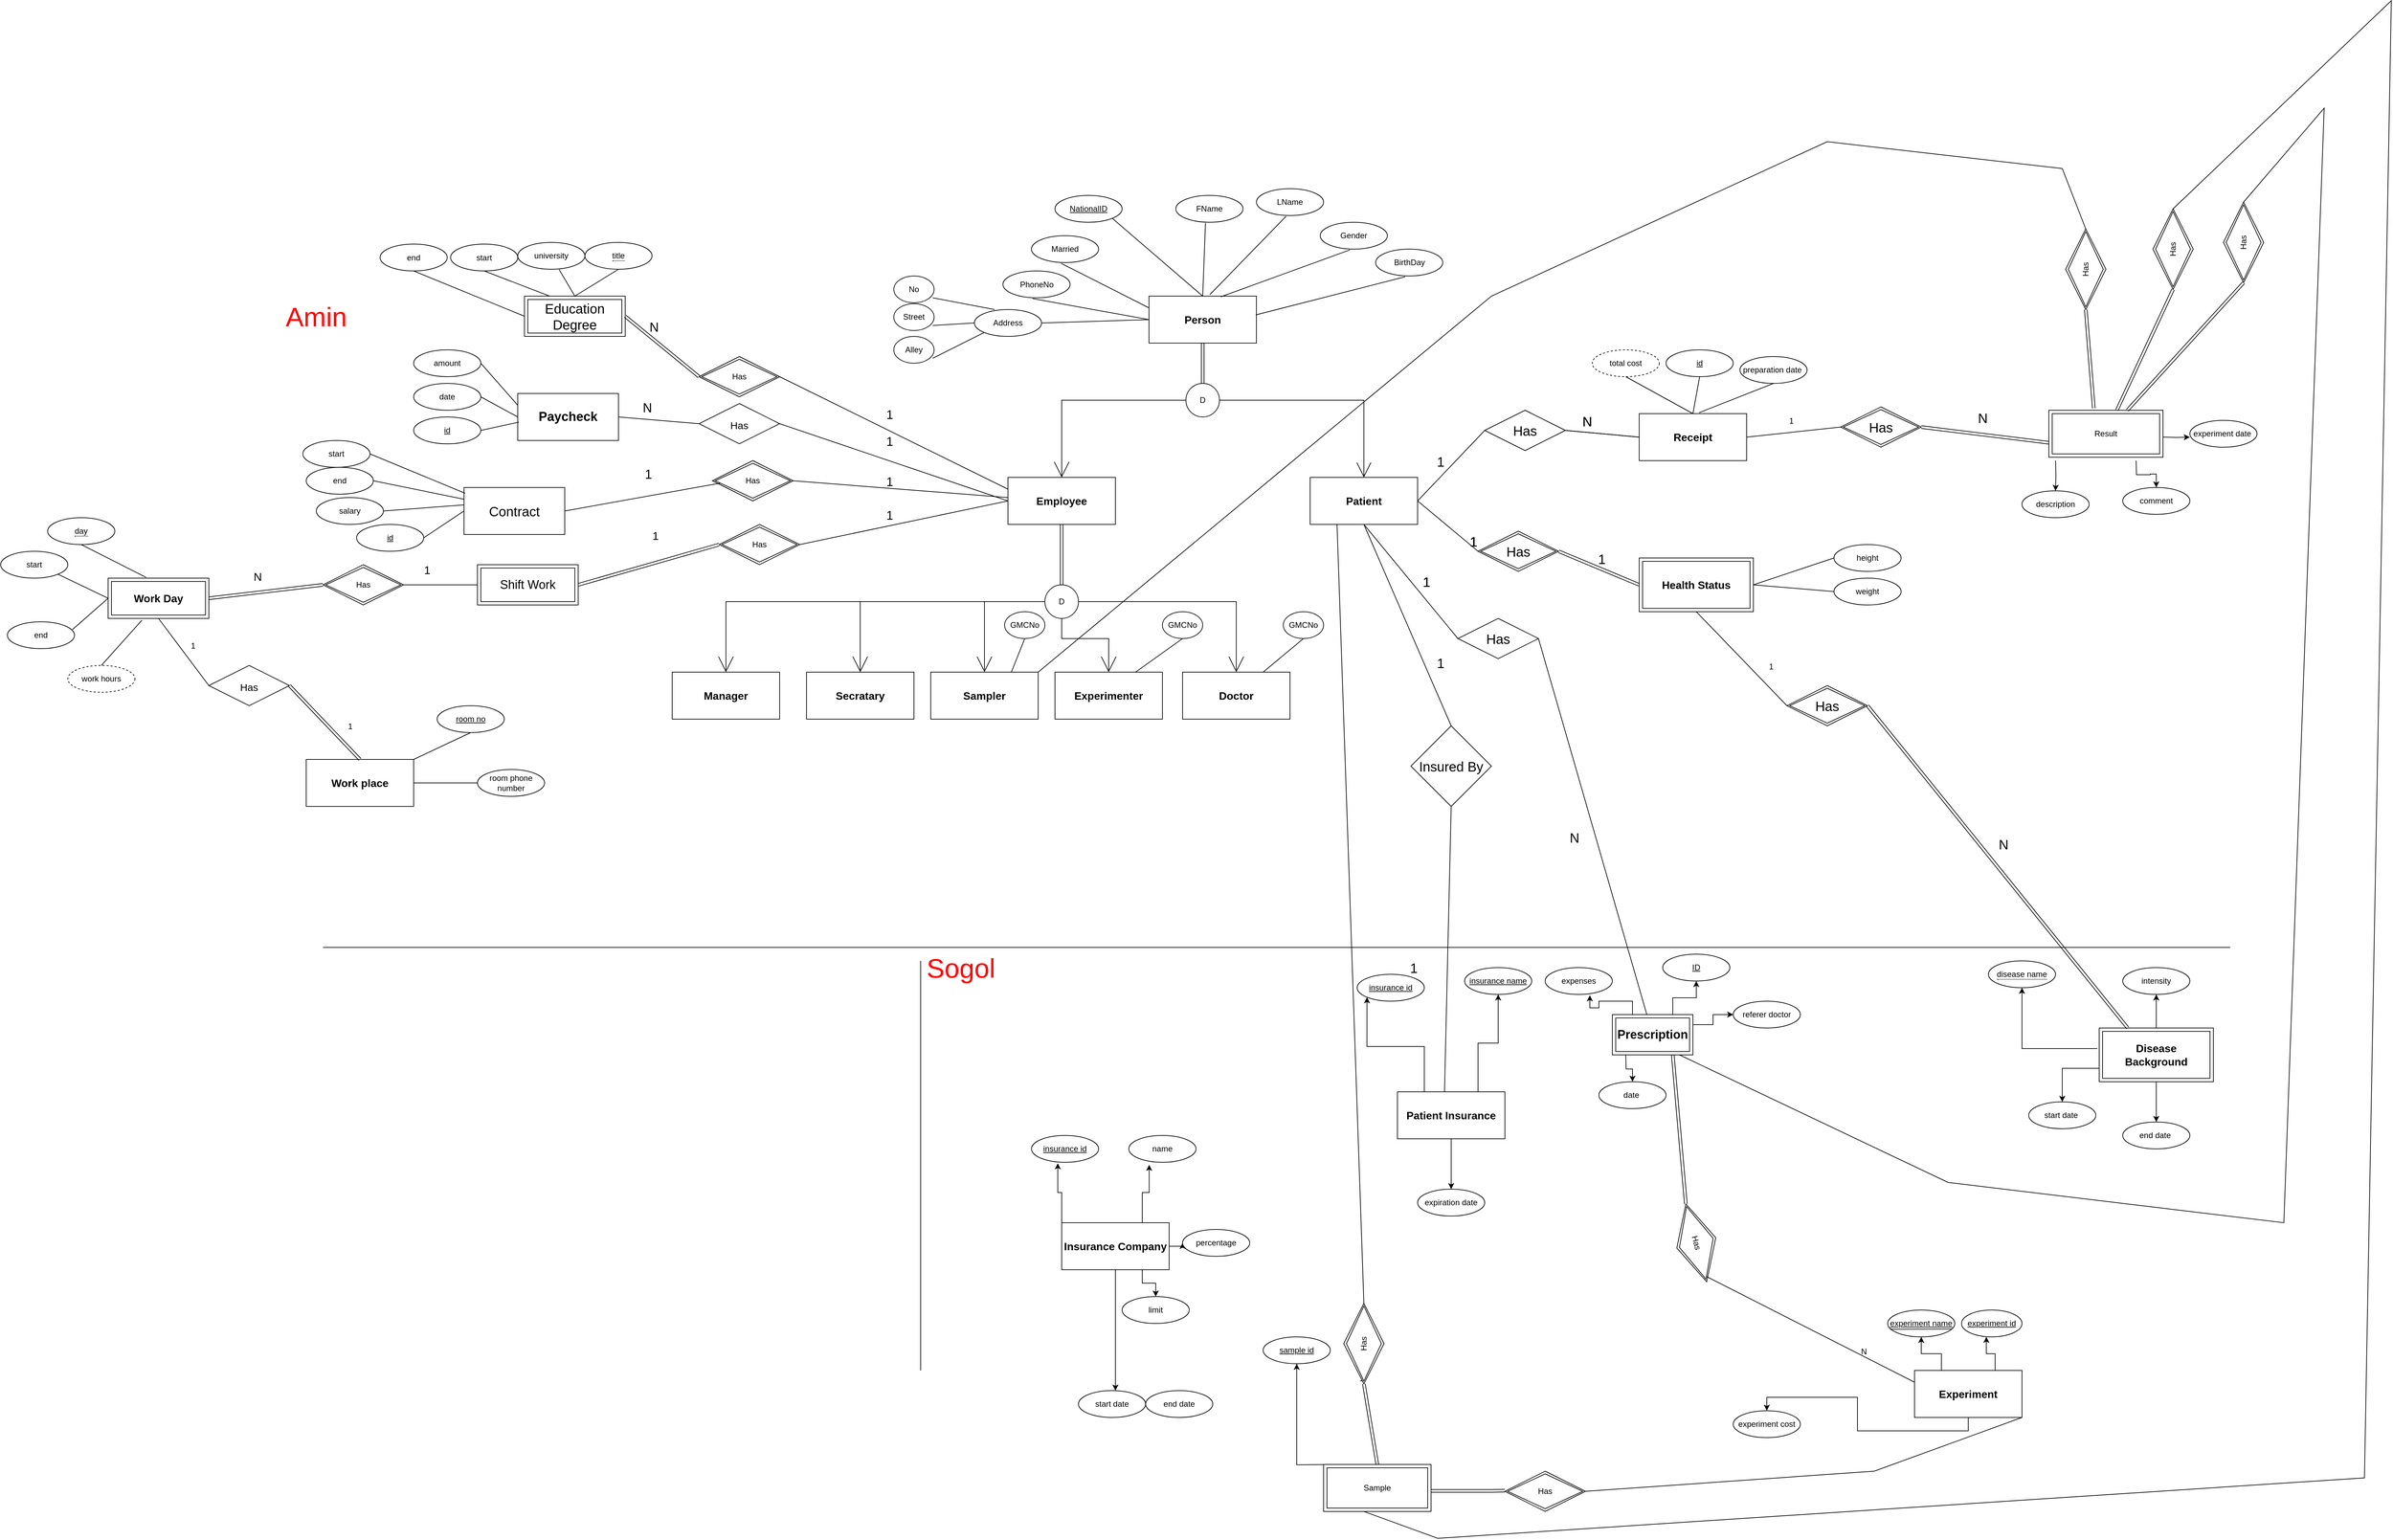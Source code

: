 <mxfile version="15.8.6" type="device"><diagram id="yYorFiWzF9lwMJgG2FKl" name="Page-1"><mxGraphModel dx="16490" dy="8520" grid="1" gridSize="10" guides="1" tooltips="1" connect="1" arrows="1" fold="1" page="1" pageScale="1" pageWidth="850" pageHeight="1100" math="0" shadow="0"><root><mxCell id="0"/><mxCell id="1" parent="0"/><mxCell id="ndQmnq2tbYFk8jUC-qTm-1" value="&lt;font style=&quot;font-size: 16px&quot;&gt;&lt;b&gt;Person&lt;/b&gt;&lt;/font&gt;" style="whiteSpace=wrap;html=1;align=center;" parent="1" vertex="1"><mxGeometry x="1520" y="-370" width="160" height="70" as="geometry"/></mxCell><mxCell id="ndQmnq2tbYFk8jUC-qTm-2" value="&lt;span style=&quot;font-size: 16px&quot;&gt;&lt;b&gt;Experimenter&lt;/b&gt;&lt;/span&gt;" style="whiteSpace=wrap;html=1;align=center;" parent="1" vertex="1"><mxGeometry x="1380" y="190" width="160" height="70" as="geometry"/></mxCell><mxCell id="ndQmnq2tbYFk8jUC-qTm-3" value="&lt;font style=&quot;font-size: 16px&quot;&gt;&lt;b&gt;Employee&lt;/b&gt;&lt;/font&gt;" style="whiteSpace=wrap;html=1;align=center;" parent="1" vertex="1"><mxGeometry x="1310" y="-100" width="160" height="70" as="geometry"/></mxCell><mxCell id="ndQmnq2tbYFk8jUC-qTm-4" value="&lt;font style=&quot;font-size: 16px&quot;&gt;&lt;b&gt;Patient&lt;/b&gt;&lt;/font&gt;" style="whiteSpace=wrap;html=1;align=center;" parent="1" vertex="1"><mxGeometry x="1760" y="-100" width="160" height="70" as="geometry"/></mxCell><mxCell id="ndQmnq2tbYFk8jUC-qTm-5" value="&lt;font style=&quot;font-size: 16px&quot;&gt;&lt;b&gt;Manager&lt;/b&gt;&lt;/font&gt;" style="whiteSpace=wrap;html=1;align=center;" parent="1" vertex="1"><mxGeometry x="810" y="190" width="160" height="70" as="geometry"/></mxCell><mxCell id="ndQmnq2tbYFk8jUC-qTm-6" value="&lt;span style=&quot;font-size: 16px&quot;&gt;&lt;b&gt;Doctor&lt;/b&gt;&lt;/span&gt;" style="whiteSpace=wrap;html=1;align=center;" parent="1" vertex="1"><mxGeometry x="1570" y="190" width="160" height="70" as="geometry"/></mxCell><mxCell id="ndQmnq2tbYFk8jUC-qTm-7" value="&lt;font style=&quot;font-size: 16px&quot;&gt;&lt;b&gt;Sampler&lt;/b&gt;&lt;/font&gt;" style="whiteSpace=wrap;html=1;align=center;" parent="1" vertex="1"><mxGeometry x="1195" y="190" width="160" height="70" as="geometry"/></mxCell><mxCell id="ndQmnq2tbYFk8jUC-qTm-9" value="&lt;span style=&quot;font-size: 16px&quot;&gt;&lt;b&gt;Secratary&lt;/b&gt;&lt;/span&gt;" style="whiteSpace=wrap;html=1;align=center;" parent="1" vertex="1"><mxGeometry x="1010" y="190" width="160" height="70" as="geometry"/></mxCell><mxCell id="ndQmnq2tbYFk8jUC-qTm-10" value="&lt;span style=&quot;font-size: 16px&quot;&gt;&lt;b&gt;Work place&lt;/b&gt;&lt;/span&gt;" style="whiteSpace=wrap;html=1;align=center;" parent="1" vertex="1"><mxGeometry x="265" y="320" width="160" height="70" as="geometry"/></mxCell><mxCell id="tGSkYTKsPLQfBhDFiUdl-62" style="edgeStyle=orthogonalEdgeStyle;rounded=0;orthogonalLoop=1;jettySize=auto;html=1;exitX=0.25;exitY=0;exitDx=0;exitDy=0;entryX=0;entryY=1;entryDx=0;entryDy=0;" parent="1" source="ndQmnq2tbYFk8jUC-qTm-16" target="tGSkYTKsPLQfBhDFiUdl-60" edge="1"><mxGeometry relative="1" as="geometry"/></mxCell><mxCell id="tGSkYTKsPLQfBhDFiUdl-65" style="edgeStyle=orthogonalEdgeStyle;rounded=0;orthogonalLoop=1;jettySize=auto;html=1;exitX=0.75;exitY=0;exitDx=0;exitDy=0;entryX=0.5;entryY=1;entryDx=0;entryDy=0;" parent="1" source="ndQmnq2tbYFk8jUC-qTm-16" target="tGSkYTKsPLQfBhDFiUdl-63" edge="1"><mxGeometry relative="1" as="geometry"/></mxCell><mxCell id="MLNQIPqje4nCVKvsCZG8-72" style="edgeStyle=orthogonalEdgeStyle;rounded=0;orthogonalLoop=1;jettySize=auto;html=1;exitX=0.5;exitY=1;exitDx=0;exitDy=0;" parent="1" source="ndQmnq2tbYFk8jUC-qTm-16" target="MLNQIPqje4nCVKvsCZG8-70" edge="1"><mxGeometry relative="1" as="geometry"/></mxCell><mxCell id="ndQmnq2tbYFk8jUC-qTm-16" value="&lt;span style=&quot;font-size: 16px&quot;&gt;&lt;b&gt;Patient Insurance&lt;/b&gt;&lt;/span&gt;" style="whiteSpace=wrap;html=1;align=center;" parent="1" vertex="1"><mxGeometry x="1890" y="815" width="160" height="70" as="geometry"/></mxCell><mxCell id="tGSkYTKsPLQfBhDFiUdl-15" style="edgeStyle=orthogonalEdgeStyle;rounded=0;orthogonalLoop=1;jettySize=auto;html=1;exitX=0.75;exitY=0;exitDx=0;exitDy=0;entryX=0.41;entryY=0.997;entryDx=0;entryDy=0;entryPerimeter=0;" parent="1" source="ndQmnq2tbYFk8jUC-qTm-22" target="tGSkYTKsPLQfBhDFiUdl-13" edge="1"><mxGeometry relative="1" as="geometry"/></mxCell><mxCell id="tGSkYTKsPLQfBhDFiUdl-16" style="edgeStyle=orthogonalEdgeStyle;rounded=0;orthogonalLoop=1;jettySize=auto;html=1;exitX=0.25;exitY=0;exitDx=0;exitDy=0;entryX=0.5;entryY=1;entryDx=0;entryDy=0;" parent="1" source="ndQmnq2tbYFk8jUC-qTm-22" target="tGSkYTKsPLQfBhDFiUdl-11" edge="1"><mxGeometry relative="1" as="geometry"/></mxCell><mxCell id="tGSkYTKsPLQfBhDFiUdl-17" style="edgeStyle=orthogonalEdgeStyle;rounded=0;orthogonalLoop=1;jettySize=auto;html=1;exitX=0.5;exitY=1;exitDx=0;exitDy=0;entryX=0.5;entryY=0;entryDx=0;entryDy=0;" parent="1" source="ndQmnq2tbYFk8jUC-qTm-22" target="tGSkYTKsPLQfBhDFiUdl-14" edge="1"><mxGeometry relative="1" as="geometry"/></mxCell><mxCell id="ndQmnq2tbYFk8jUC-qTm-22" value="&lt;span style=&quot;font-size: 16px&quot;&gt;&lt;b&gt;Experiment&lt;/b&gt;&lt;/span&gt;" style="whiteSpace=wrap;html=1;align=center;" parent="1" vertex="1"><mxGeometry x="2660" y="1230" width="160" height="70" as="geometry"/></mxCell><mxCell id="MLNQIPqje4nCVKvsCZG8-21" style="edgeStyle=orthogonalEdgeStyle;rounded=0;orthogonalLoop=1;jettySize=auto;html=1;exitX=0;exitY=1;exitDx=0;exitDy=0;entryX=0.5;entryY=0;entryDx=0;entryDy=0;" parent="1" target="MLNQIPqje4nCVKvsCZG8-20" edge="1"><mxGeometry relative="1" as="geometry"><mxPoint x="2870" y="-125" as="sourcePoint"/></mxGeometry></mxCell><mxCell id="MLNQIPqje4nCVKvsCZG8-23" style="edgeStyle=orthogonalEdgeStyle;rounded=0;orthogonalLoop=1;jettySize=auto;html=1;exitX=0.75;exitY=1;exitDx=0;exitDy=0;" parent="1" target="MLNQIPqje4nCVKvsCZG8-22" edge="1"><mxGeometry relative="1" as="geometry"><mxPoint x="2990" y="-125" as="sourcePoint"/></mxGeometry></mxCell><mxCell id="MLNQIPqje4nCVKvsCZG8-25" style="edgeStyle=orthogonalEdgeStyle;rounded=0;orthogonalLoop=1;jettySize=auto;html=1;entryX=0;entryY=0.625;entryDx=0;entryDy=0;entryPerimeter=0;" parent="1" target="MLNQIPqje4nCVKvsCZG8-24" edge="1"><mxGeometry relative="1" as="geometry"><mxPoint x="3030" y="-160" as="sourcePoint"/></mxGeometry></mxCell><mxCell id="tGSkYTKsPLQfBhDFiUdl-19" style="edgeStyle=orthogonalEdgeStyle;rounded=0;orthogonalLoop=1;jettySize=auto;html=1;exitX=0.25;exitY=0;exitDx=0;exitDy=0;entryX=0.5;entryY=1;entryDx=0;entryDy=0;" parent="1" target="tGSkYTKsPLQfBhDFiUdl-50" edge="1"><mxGeometry relative="1" as="geometry"><mxPoint x="1270" y="1120" as="targetPoint"/><mxPoint x="1800" y="1370" as="sourcePoint"/></mxGeometry></mxCell><mxCell id="MLNQIPqje4nCVKvsCZG8-13" style="edgeStyle=orthogonalEdgeStyle;rounded=0;orthogonalLoop=1;jettySize=auto;html=1;exitX=0.75;exitY=0;exitDx=0;exitDy=0;entryX=0.303;entryY=1.092;entryDx=0;entryDy=0;entryPerimeter=0;" parent="1" source="ndQmnq2tbYFk8jUC-qTm-26" target="MLNQIPqje4nCVKvsCZG8-8" edge="1"><mxGeometry relative="1" as="geometry"/></mxCell><mxCell id="MLNQIPqje4nCVKvsCZG8-14" style="edgeStyle=orthogonalEdgeStyle;rounded=0;orthogonalLoop=1;jettySize=auto;html=1;exitX=0;exitY=0;exitDx=0;exitDy=0;entryX=0.392;entryY=1.036;entryDx=0;entryDy=0;entryPerimeter=0;" parent="1" source="ndQmnq2tbYFk8jUC-qTm-26" target="MLNQIPqje4nCVKvsCZG8-7" edge="1"><mxGeometry relative="1" as="geometry"/></mxCell><mxCell id="MLNQIPqje4nCVKvsCZG8-16" style="edgeStyle=orthogonalEdgeStyle;rounded=0;orthogonalLoop=1;jettySize=auto;html=1;exitX=1;exitY=0.5;exitDx=0;exitDy=0;entryX=0;entryY=0.5;entryDx=0;entryDy=0;" parent="1" source="ndQmnq2tbYFk8jUC-qTm-26" target="MLNQIPqje4nCVKvsCZG8-15" edge="1"><mxGeometry relative="1" as="geometry"/></mxCell><mxCell id="MLNQIPqje4nCVKvsCZG8-19" style="edgeStyle=orthogonalEdgeStyle;rounded=0;orthogonalLoop=1;jettySize=auto;html=1;exitX=0.75;exitY=1;exitDx=0;exitDy=0;" parent="1" source="ndQmnq2tbYFk8jUC-qTm-26" target="MLNQIPqje4nCVKvsCZG8-18" edge="1"><mxGeometry relative="1" as="geometry"/></mxCell><mxCell id="B2gGRf7dsSYx4kgVvEHW-3" style="edgeStyle=orthogonalEdgeStyle;rounded=0;orthogonalLoop=1;jettySize=auto;html=1;exitX=0.5;exitY=1;exitDx=0;exitDy=0;" edge="1" parent="1" source="ndQmnq2tbYFk8jUC-qTm-26" target="MLNQIPqje4nCVKvsCZG8-10"><mxGeometry relative="1" as="geometry"><Array as="points"><mxPoint x="1470" y="1210"/><mxPoint x="1470" y="1210"/></Array></mxGeometry></mxCell><mxCell id="ndQmnq2tbYFk8jUC-qTm-26" value="&lt;font style=&quot;font-size: 16px&quot;&gt;&lt;b&gt;Insurance Company&lt;/b&gt;&lt;/font&gt;" style="whiteSpace=wrap;html=1;align=center;" parent="1" vertex="1"><mxGeometry x="1390" y="1010" width="160" height="70" as="geometry"/></mxCell><mxCell id="MLNQIPqje4nCVKvsCZG8-59" style="edgeStyle=orthogonalEdgeStyle;rounded=0;orthogonalLoop=1;jettySize=auto;html=1;exitX=0.25;exitY=1;exitDx=0;exitDy=0;entryX=0.5;entryY=0;entryDx=0;entryDy=0;" parent="1" target="MLNQIPqje4nCVKvsCZG8-56" edge="1"><mxGeometry relative="1" as="geometry"><mxPoint x="2230" y="760" as="sourcePoint"/></mxGeometry></mxCell><mxCell id="ndQmnq2tbYFk8jUC-qTm-30" value="" style="endArrow=none;html=1;fontColor=#FF0000;" parent="1" edge="1"><mxGeometry width="50" height="50" relative="1" as="geometry"><mxPoint x="3130" y="600" as="sourcePoint"/><mxPoint x="290" y="600" as="targetPoint"/></mxGeometry></mxCell><mxCell id="ndQmnq2tbYFk8jUC-qTm-31" value="" style="endArrow=none;html=1;fontColor=#FF0000;" parent="1" edge="1"><mxGeometry width="50" height="50" relative="1" as="geometry"><mxPoint x="1180" y="1230" as="sourcePoint"/><mxPoint x="1180" y="620" as="targetPoint"/></mxGeometry></mxCell><mxCell id="ndQmnq2tbYFk8jUC-qTm-33" value="&lt;font style=&quot;font-size: 40px&quot;&gt;Amin&lt;/font&gt;" style="text;html=1;strokeColor=none;fillColor=none;align=center;verticalAlign=middle;whiteSpace=wrap;rounded=0;fontColor=#FF0000;" parent="1" vertex="1"><mxGeometry x="260" y="-360" width="40" height="40" as="geometry"/></mxCell><mxCell id="ndQmnq2tbYFk8jUC-qTm-34" value="Sogol" style="text;html=1;strokeColor=none;fillColor=none;align=center;verticalAlign=middle;whiteSpace=wrap;rounded=0;fontColor=#FF0000;fontSize=40;" parent="1" vertex="1"><mxGeometry x="1220" y="620" width="40" height="20" as="geometry"/></mxCell><mxCell id="tGSkYTKsPLQfBhDFiUdl-11" value="experiment name" style="ellipse;whiteSpace=wrap;html=1;fontStyle=4" parent="1" vertex="1"><mxGeometry x="2620" y="1140" width="100" height="40" as="geometry"/></mxCell><mxCell id="tGSkYTKsPLQfBhDFiUdl-13" value="&lt;u&gt;experiment id&lt;/u&gt;" style="ellipse;whiteSpace=wrap;html=1;" parent="1" vertex="1"><mxGeometry x="2730" y="1140" width="90" height="40" as="geometry"/></mxCell><mxCell id="tGSkYTKsPLQfBhDFiUdl-14" value="experiment cost" style="ellipse;whiteSpace=wrap;html=1;" parent="1" vertex="1"><mxGeometry x="2390" y="1290" width="100" height="40" as="geometry"/></mxCell><mxCell id="tGSkYTKsPLQfBhDFiUdl-50" value="sample id" style="ellipse;whiteSpace=wrap;html=1;align=center;fontStyle=4;" parent="1" vertex="1"><mxGeometry x="1690" y="1180" width="100" height="40" as="geometry"/></mxCell><mxCell id="tGSkYTKsPLQfBhDFiUdl-60" value="insurance id" style="ellipse;whiteSpace=wrap;html=1;align=center;fontStyle=4;" parent="1" vertex="1"><mxGeometry x="1830" y="640" width="100" height="40" as="geometry"/></mxCell><mxCell id="tGSkYTKsPLQfBhDFiUdl-63" value="&lt;u&gt;insurance name&lt;/u&gt;" style="ellipse;whiteSpace=wrap;html=1;align=center;" parent="1" vertex="1"><mxGeometry x="1990" y="630" width="100" height="40" as="geometry"/></mxCell><mxCell id="tGSkYTKsPLQfBhDFiUdl-78" value="" style="endArrow=none;html=1;rounded=0;exitX=0.034;exitY=0.716;exitDx=0;exitDy=0;exitPerimeter=0;entryX=0.956;entryY=0.71;entryDx=0;entryDy=0;entryPerimeter=0;" parent="1" source="tGSkYTKsPLQfBhDFiUdl-11" target="tGSkYTKsPLQfBhDFiUdl-11" edge="1"><mxGeometry width="50" height="50" relative="1" as="geometry"><mxPoint x="1600" y="720" as="sourcePoint"/><mxPoint x="1590" y="720" as="targetPoint"/></mxGeometry></mxCell><mxCell id="c3IHe-DRA20rUjw99vpj-3" value="" style="endArrow=none;html=1;rounded=0;exitX=1;exitY=1;exitDx=0;exitDy=0;entryX=0.5;entryY=0;entryDx=0;entryDy=0;" parent="1" source="c3IHe-DRA20rUjw99vpj-12" target="ndQmnq2tbYFk8jUC-qTm-1" edge="1"><mxGeometry relative="1" as="geometry"><mxPoint x="1480" y="-480" as="sourcePoint"/><mxPoint x="1650" y="-10" as="targetPoint"/></mxGeometry></mxCell><mxCell id="c3IHe-DRA20rUjw99vpj-6" value="FName" style="ellipse;whiteSpace=wrap;html=1;align=center;" parent="1" vertex="1"><mxGeometry x="1560" y="-520" width="100" height="40" as="geometry"/></mxCell><mxCell id="c3IHe-DRA20rUjw99vpj-12" value="NationalID" style="ellipse;whiteSpace=wrap;html=1;align=center;fontStyle=4;" parent="1" vertex="1"><mxGeometry x="1380" y="-520" width="100" height="40" as="geometry"/></mxCell><mxCell id="c3IHe-DRA20rUjw99vpj-13" value="" style="endArrow=none;html=1;rounded=0;exitX=0.441;exitY=1.029;exitDx=0;exitDy=0;exitPerimeter=0;entryX=0.5;entryY=0;entryDx=0;entryDy=0;" parent="1" source="c3IHe-DRA20rUjw99vpj-6" target="ndQmnq2tbYFk8jUC-qTm-1" edge="1"><mxGeometry relative="1" as="geometry"><mxPoint x="1550" y="-330" as="sourcePoint"/><mxPoint x="1710" y="-330" as="targetPoint"/></mxGeometry></mxCell><mxCell id="c3IHe-DRA20rUjw99vpj-14" value="" style="endArrow=none;html=1;rounded=0;exitX=0.441;exitY=1.029;exitDx=0;exitDy=0;exitPerimeter=0;entryX=0.567;entryY=-0.032;entryDx=0;entryDy=0;entryPerimeter=0;" parent="1" source="c3IHe-DRA20rUjw99vpj-15" target="ndQmnq2tbYFk8jUC-qTm-1" edge="1"><mxGeometry relative="1" as="geometry"><mxPoint x="1670" y="-340" as="sourcePoint"/><mxPoint x="1720" y="-380.0" as="targetPoint"/></mxGeometry></mxCell><mxCell id="c3IHe-DRA20rUjw99vpj-15" value="LName" style="ellipse;whiteSpace=wrap;html=1;align=center;" parent="1" vertex="1"><mxGeometry x="1680" y="-530" width="100" height="40" as="geometry"/></mxCell><mxCell id="c3IHe-DRA20rUjw99vpj-16" value="Gender" style="ellipse;whiteSpace=wrap;html=1;align=center;" parent="1" vertex="1"><mxGeometry x="1775" y="-480" width="100" height="40" as="geometry"/></mxCell><mxCell id="c3IHe-DRA20rUjw99vpj-17" value="" style="endArrow=none;html=1;rounded=0;exitX=0.441;exitY=1.029;exitDx=0;exitDy=0;exitPerimeter=0;entryX=0.669;entryY=0.014;entryDx=0;entryDy=0;entryPerimeter=0;" parent="1" source="c3IHe-DRA20rUjw99vpj-16" target="ndQmnq2tbYFk8jUC-qTm-1" edge="1"><mxGeometry relative="1" as="geometry"><mxPoint x="1765" y="-290" as="sourcePoint"/><mxPoint x="1705.72" y="-322.24" as="targetPoint"/></mxGeometry></mxCell><mxCell id="c3IHe-DRA20rUjw99vpj-18" value="BirthDay" style="ellipse;whiteSpace=wrap;html=1;align=center;" parent="1" vertex="1"><mxGeometry x="1857.5" y="-440" width="100" height="40" as="geometry"/></mxCell><mxCell id="c3IHe-DRA20rUjw99vpj-19" value="" style="endArrow=none;html=1;rounded=0;exitX=0.441;exitY=1.029;exitDx=0;exitDy=0;exitPerimeter=0;entryX=0.994;entryY=0.4;entryDx=0;entryDy=0;entryPerimeter=0;" parent="1" source="c3IHe-DRA20rUjw99vpj-18" target="ndQmnq2tbYFk8jUC-qTm-1" edge="1"><mxGeometry relative="1" as="geometry"><mxPoint x="1847.5" y="-250" as="sourcePoint"/><mxPoint x="1692.5" y="-347.01" as="targetPoint"/></mxGeometry></mxCell><mxCell id="c3IHe-DRA20rUjw99vpj-20" value="Married" style="ellipse;whiteSpace=wrap;html=1;align=center;" parent="1" vertex="1"><mxGeometry x="1345" y="-460" width="100" height="40" as="geometry"/></mxCell><mxCell id="c3IHe-DRA20rUjw99vpj-21" value="" style="endArrow=none;html=1;rounded=0;exitX=0.441;exitY=1.029;exitDx=0;exitDy=0;exitPerimeter=0;entryX=0;entryY=0.25;entryDx=0;entryDy=0;" parent="1" source="c3IHe-DRA20rUjw99vpj-20" target="ndQmnq2tbYFk8jUC-qTm-1" edge="1"><mxGeometry relative="1" as="geometry"><mxPoint x="1335" y="-270" as="sourcePoint"/><mxPoint x="1385" y="-310" as="targetPoint"/></mxGeometry></mxCell><mxCell id="c3IHe-DRA20rUjw99vpj-24" value="PhoneNo" style="ellipse;whiteSpace=wrap;html=1;align=center;" parent="1" vertex="1"><mxGeometry x="1302.5" y="-407.5" width="100" height="40" as="geometry"/></mxCell><mxCell id="c3IHe-DRA20rUjw99vpj-25" value="" style="endArrow=none;html=1;rounded=0;exitX=0.441;exitY=1.029;exitDx=0;exitDy=0;exitPerimeter=0;entryX=0;entryY=0.5;entryDx=0;entryDy=0;" parent="1" source="c3IHe-DRA20rUjw99vpj-24" target="ndQmnq2tbYFk8jUC-qTm-1" edge="1"><mxGeometry relative="1" as="geometry"><mxPoint x="1292.5" y="-217.5" as="sourcePoint"/><mxPoint x="1477.5" y="-300" as="targetPoint"/></mxGeometry></mxCell><mxCell id="c3IHe-DRA20rUjw99vpj-30" value="" style="endArrow=none;html=1;rounded=0;entryX=0;entryY=0.5;entryDx=0;entryDy=0;exitX=1;exitY=0.5;exitDx=0;exitDy=0;" parent="1" source="c3IHe-DRA20rUjw99vpj-31" target="ndQmnq2tbYFk8jUC-qTm-1" edge="1"><mxGeometry relative="1" as="geometry"><mxPoint x="1371" y="-326" as="sourcePoint"/><mxPoint x="1490" y="-250" as="targetPoint"/></mxGeometry></mxCell><mxCell id="c3IHe-DRA20rUjw99vpj-31" value="Address" style="ellipse;whiteSpace=wrap;html=1;align=center;" parent="1" vertex="1"><mxGeometry x="1260" y="-350" width="100" height="40" as="geometry"/></mxCell><mxCell id="c3IHe-DRA20rUjw99vpj-32" value="No" style="ellipse;whiteSpace=wrap;html=1;align=center;" parent="1" vertex="1"><mxGeometry x="1140" y="-400" width="60" height="40" as="geometry"/></mxCell><mxCell id="c3IHe-DRA20rUjw99vpj-33" value="" style="endArrow=none;html=1;rounded=0;exitX=0.967;exitY=0.813;exitDx=0;exitDy=0;exitPerimeter=0;" parent="1" source="c3IHe-DRA20rUjw99vpj-32" edge="1"><mxGeometry relative="1" as="geometry"><mxPoint x="1330" y="-250" as="sourcePoint"/><mxPoint x="1290" y="-350" as="targetPoint"/></mxGeometry></mxCell><mxCell id="c3IHe-DRA20rUjw99vpj-34" value="Street" style="ellipse;whiteSpace=wrap;html=1;align=center;" parent="1" vertex="1"><mxGeometry x="1140" y="-358.75" width="60" height="40" as="geometry"/></mxCell><mxCell id="c3IHe-DRA20rUjw99vpj-35" value="" style="endArrow=none;html=1;rounded=0;exitX=0.967;exitY=0.813;exitDx=0;exitDy=0;exitPerimeter=0;entryX=0;entryY=0.5;entryDx=0;entryDy=0;" parent="1" source="c3IHe-DRA20rUjw99vpj-34" target="c3IHe-DRA20rUjw99vpj-31" edge="1"><mxGeometry relative="1" as="geometry"><mxPoint x="1290" y="-201.25" as="sourcePoint"/><mxPoint x="1250" y="-301.25" as="targetPoint"/></mxGeometry></mxCell><mxCell id="c3IHe-DRA20rUjw99vpj-36" value="Alley" style="ellipse;whiteSpace=wrap;html=1;align=center;" parent="1" vertex="1"><mxGeometry x="1140" y="-310" width="60" height="40" as="geometry"/></mxCell><mxCell id="c3IHe-DRA20rUjw99vpj-37" value="" style="endArrow=none;html=1;rounded=0;exitX=0.967;exitY=0.813;exitDx=0;exitDy=0;exitPerimeter=0;entryX=0;entryY=1;entryDx=0;entryDy=0;" parent="1" source="c3IHe-DRA20rUjw99vpj-36" target="c3IHe-DRA20rUjw99vpj-31" edge="1"><mxGeometry relative="1" as="geometry"><mxPoint x="1290" y="-142.5" as="sourcePoint"/><mxPoint x="1260" y="-271.25" as="targetPoint"/></mxGeometry></mxCell><mxCell id="c3IHe-DRA20rUjw99vpj-41" style="edgeStyle=orthogonalEdgeStyle;rounded=0;orthogonalLoop=1;jettySize=auto;html=1;entryX=0.5;entryY=0;entryDx=0;entryDy=0;endSize=21;endArrow=open;endFill=0;" parent="1" source="c3IHe-DRA20rUjw99vpj-38" target="ndQmnq2tbYFk8jUC-qTm-3" edge="1"><mxGeometry relative="1" as="geometry"/></mxCell><mxCell id="c3IHe-DRA20rUjw99vpj-42" style="edgeStyle=orthogonalEdgeStyle;rounded=0;orthogonalLoop=1;jettySize=auto;html=1;entryX=0.5;entryY=0;entryDx=0;entryDy=0;endSize=20;endArrow=open;endFill=0;" parent="1" source="c3IHe-DRA20rUjw99vpj-38" target="ndQmnq2tbYFk8jUC-qTm-4" edge="1"><mxGeometry relative="1" as="geometry"/></mxCell><mxCell id="c3IHe-DRA20rUjw99vpj-38" value="D" style="ellipse;whiteSpace=wrap;html=1;align=center;" parent="1" vertex="1"><mxGeometry x="1575" y="-240" width="50" height="50" as="geometry"/></mxCell><mxCell id="c3IHe-DRA20rUjw99vpj-39" value="" style="shape=link;html=1;rounded=0;exitX=0.5;exitY=1;exitDx=0;exitDy=0;" parent="1" source="ndQmnq2tbYFk8jUC-qTm-1" target="c3IHe-DRA20rUjw99vpj-38" edge="1"><mxGeometry width="100" relative="1" as="geometry"><mxPoint x="1410" y="-100" as="sourcePoint"/><mxPoint x="1510" y="-100" as="targetPoint"/></mxGeometry></mxCell><mxCell id="c3IHe-DRA20rUjw99vpj-46" style="edgeStyle=orthogonalEdgeStyle;rounded=0;orthogonalLoop=1;jettySize=auto;html=1;entryX=0.5;entryY=0;entryDx=0;entryDy=0;endArrow=open;endFill=0;endSize=21;" parent="1" source="c3IHe-DRA20rUjw99vpj-43" target="ndQmnq2tbYFk8jUC-qTm-6" edge="1"><mxGeometry relative="1" as="geometry"/></mxCell><mxCell id="c3IHe-DRA20rUjw99vpj-47" style="edgeStyle=orthogonalEdgeStyle;rounded=0;orthogonalLoop=1;jettySize=auto;html=1;endArrow=open;endFill=0;endSize=21;" parent="1" source="c3IHe-DRA20rUjw99vpj-43" target="ndQmnq2tbYFk8jUC-qTm-2" edge="1"><mxGeometry relative="1" as="geometry"/></mxCell><mxCell id="c3IHe-DRA20rUjw99vpj-48" style="edgeStyle=orthogonalEdgeStyle;rounded=0;orthogonalLoop=1;jettySize=auto;html=1;endArrow=open;endFill=0;endSize=21;" parent="1" source="c3IHe-DRA20rUjw99vpj-43" target="ndQmnq2tbYFk8jUC-qTm-7" edge="1"><mxGeometry relative="1" as="geometry"/></mxCell><mxCell id="c3IHe-DRA20rUjw99vpj-49" style="edgeStyle=orthogonalEdgeStyle;rounded=0;orthogonalLoop=1;jettySize=auto;html=1;entryX=0.5;entryY=0;entryDx=0;entryDy=0;endArrow=open;endFill=0;endSize=21;" parent="1" source="c3IHe-DRA20rUjw99vpj-43" target="ndQmnq2tbYFk8jUC-qTm-9" edge="1"><mxGeometry relative="1" as="geometry"/></mxCell><mxCell id="c3IHe-DRA20rUjw99vpj-50" style="edgeStyle=orthogonalEdgeStyle;rounded=0;orthogonalLoop=1;jettySize=auto;html=1;entryX=0.5;entryY=0;entryDx=0;entryDy=0;endArrow=open;endFill=0;endSize=21;" parent="1" source="c3IHe-DRA20rUjw99vpj-43" target="ndQmnq2tbYFk8jUC-qTm-5" edge="1"><mxGeometry relative="1" as="geometry"/></mxCell><mxCell id="c3IHe-DRA20rUjw99vpj-43" value="D" style="ellipse;whiteSpace=wrap;html=1;align=center;" parent="1" vertex="1"><mxGeometry x="1365" y="60" width="50" height="50" as="geometry"/></mxCell><mxCell id="c3IHe-DRA20rUjw99vpj-44" value="" style="shape=link;html=1;rounded=0;exitX=0.5;exitY=1;exitDx=0;exitDy=0;entryX=0.5;entryY=0;entryDx=0;entryDy=0;" parent="1" source="ndQmnq2tbYFk8jUC-qTm-3" target="c3IHe-DRA20rUjw99vpj-43" edge="1"><mxGeometry width="100" relative="1" as="geometry"><mxPoint x="1390" y="-30" as="sourcePoint"/><mxPoint x="1390" y="30" as="targetPoint"/></mxGeometry></mxCell><mxCell id="c3IHe-DRA20rUjw99vpj-54" value="GMCNo" style="ellipse;whiteSpace=wrap;html=1;align=center;" parent="1" vertex="1"><mxGeometry x="1720" y="100" width="60" height="40" as="geometry"/></mxCell><mxCell id="c3IHe-DRA20rUjw99vpj-55" value="" style="endArrow=none;html=1;rounded=0;exitX=0.5;exitY=1;exitDx=0;exitDy=0;entryX=0.75;entryY=0;entryDx=0;entryDy=0;" parent="1" source="c3IHe-DRA20rUjw99vpj-54" target="ndQmnq2tbYFk8jUC-qTm-6" edge="1"><mxGeometry relative="1" as="geometry"><mxPoint x="1860" y="230" as="sourcePoint"/><mxPoint x="1820" y="130.0" as="targetPoint"/></mxGeometry></mxCell><mxCell id="c3IHe-DRA20rUjw99vpj-56" value="GMCNo" style="ellipse;whiteSpace=wrap;html=1;align=center;" parent="1" vertex="1"><mxGeometry x="1540" y="100" width="60" height="40" as="geometry"/></mxCell><mxCell id="c3IHe-DRA20rUjw99vpj-57" value="" style="endArrow=none;html=1;rounded=0;exitX=0.5;exitY=1;exitDx=0;exitDy=0;entryX=0.75;entryY=0;entryDx=0;entryDy=0;" parent="1" source="c3IHe-DRA20rUjw99vpj-56" target="ndQmnq2tbYFk8jUC-qTm-2" edge="1"><mxGeometry relative="1" as="geometry"><mxPoint x="1700" y="230" as="sourcePoint"/><mxPoint x="1530" y="190" as="targetPoint"/></mxGeometry></mxCell><mxCell id="c3IHe-DRA20rUjw99vpj-58" value="GMCNo" style="ellipse;whiteSpace=wrap;html=1;align=center;" parent="1" vertex="1"><mxGeometry x="1305" y="100" width="60" height="40" as="geometry"/></mxCell><mxCell id="c3IHe-DRA20rUjw99vpj-59" value="" style="endArrow=none;html=1;rounded=0;exitX=0.5;exitY=1;exitDx=0;exitDy=0;entryX=0.75;entryY=0;entryDx=0;entryDy=0;" parent="1" source="c3IHe-DRA20rUjw99vpj-58" target="ndQmnq2tbYFk8jUC-qTm-7" edge="1"><mxGeometry relative="1" as="geometry"><mxPoint x="1465" y="230" as="sourcePoint"/><mxPoint x="1265" y="190" as="targetPoint"/></mxGeometry></mxCell><mxCell id="c3IHe-DRA20rUjw99vpj-61" value="Has" style="shape=rhombus;double=1;perimeter=rhombusPerimeter;whiteSpace=wrap;html=1;align=center;" parent="1" vertex="1"><mxGeometry x="880" y="-30" width="120" height="60" as="geometry"/></mxCell><mxCell id="c3IHe-DRA20rUjw99vpj-66" value="" style="shape=link;html=1;rounded=0;endArrow=open;endFill=0;endSize=21;exitX=1;exitY=0.5;exitDx=0;exitDy=0;entryX=0;entryY=0.5;entryDx=0;entryDy=0;" parent="1" source="c3IHe-DRA20rUjw99vpj-71" target="c3IHe-DRA20rUjw99vpj-61" edge="1"><mxGeometry relative="1" as="geometry"><mxPoint x="640" y="-10" as="sourcePoint"/><mxPoint x="840" y="-1" as="targetPoint"/></mxGeometry></mxCell><mxCell id="c3IHe-DRA20rUjw99vpj-67" value="1" style="resizable=0;html=1;align=right;verticalAlign=bottom;fontSize=17;" parent="c3IHe-DRA20rUjw99vpj-66" connectable="0" vertex="1"><mxGeometry x="1" relative="1" as="geometry"><mxPoint x="-90" as="offset"/></mxGeometry></mxCell><mxCell id="c3IHe-DRA20rUjw99vpj-71" value="&lt;font style=&quot;font-size: 18px&quot;&gt;Shift Work&lt;br&gt;&lt;/font&gt;" style="shape=ext;margin=3;double=1;whiteSpace=wrap;html=1;align=center;" parent="1" vertex="1"><mxGeometry x="520" y="30" width="150" height="60" as="geometry"/></mxCell><mxCell id="c3IHe-DRA20rUjw99vpj-72" value="" style="endArrow=none;html=1;rounded=0;fontSize=18;endSize=21;entryX=0;entryY=0.5;entryDx=0;entryDy=0;exitX=1;exitY=0.5;exitDx=0;exitDy=0;" parent="1" source="c3IHe-DRA20rUjw99vpj-61" target="ndQmnq2tbYFk8jUC-qTm-3" edge="1"><mxGeometry relative="1" as="geometry"><mxPoint x="990" y="-10" as="sourcePoint"/><mxPoint x="1140" y="90" as="targetPoint"/></mxGeometry></mxCell><mxCell id="c3IHe-DRA20rUjw99vpj-73" value="1" style="resizable=0;html=1;align=right;verticalAlign=bottom;fontSize=18;" parent="c3IHe-DRA20rUjw99vpj-72" connectable="0" vertex="1"><mxGeometry x="1" relative="1" as="geometry"><mxPoint x="-170" y="35" as="offset"/></mxGeometry></mxCell><mxCell id="c3IHe-DRA20rUjw99vpj-90" value="1" style="resizable=0;html=1;align=right;verticalAlign=bottom;fontSize=18;" parent="c3IHe-DRA20rUjw99vpj-72" connectable="0" vertex="1"><mxGeometry x="1" relative="1" as="geometry"><mxPoint x="-170" y="-15" as="offset"/></mxGeometry></mxCell><mxCell id="c3IHe-DRA20rUjw99vpj-97" value="1" style="resizable=0;html=1;align=right;verticalAlign=bottom;fontSize=18;" parent="c3IHe-DRA20rUjw99vpj-72" connectable="0" vertex="1"><mxGeometry x="1" relative="1" as="geometry"><mxPoint x="-170" y="-75" as="offset"/></mxGeometry></mxCell><mxCell id="c3IHe-DRA20rUjw99vpj-117" value="1" style="resizable=0;html=1;align=right;verticalAlign=bottom;fontSize=18;" parent="c3IHe-DRA20rUjw99vpj-72" connectable="0" vertex="1"><mxGeometry x="1" relative="1" as="geometry"><mxPoint x="-170" y="-115" as="offset"/></mxGeometry></mxCell><mxCell id="c3IHe-DRA20rUjw99vpj-86" value="Has" style="shape=rhombus;double=1;perimeter=rhombusPerimeter;whiteSpace=wrap;html=1;align=center;" parent="1" vertex="1"><mxGeometry x="870" y="-125" width="120" height="60" as="geometry"/></mxCell><mxCell id="c3IHe-DRA20rUjw99vpj-94" value="Has" style="shape=rhombus;double=1;perimeter=rhombusPerimeter;whiteSpace=wrap;html=1;align=center;" parent="1" vertex="1"><mxGeometry x="870" y="-125" width="120" height="60" as="geometry"/></mxCell><mxCell id="c3IHe-DRA20rUjw99vpj-95" value="" style="endArrow=none;html=1;rounded=0;fontSize=18;endSize=21;" parent="1" edge="1"><mxGeometry relative="1" as="geometry"><mxPoint x="990" y="-95" as="sourcePoint"/><mxPoint x="1310" y="-70" as="targetPoint"/></mxGeometry></mxCell><mxCell id="c3IHe-DRA20rUjw99vpj-106" value="" style="endArrow=none;html=1;rounded=0;fontSize=18;endSize=21;entryX=0;entryY=0.5;entryDx=0;entryDy=0;exitX=1;exitY=0.5;exitDx=0;exitDy=0;" parent="1" source="c3IHe-DRA20rUjw99vpj-128" target="ndQmnq2tbYFk8jUC-qTm-3" edge="1"><mxGeometry relative="1" as="geometry"><mxPoint x="982.5" y="-180" as="sourcePoint"/><mxPoint x="1302.5" y="-155" as="targetPoint"/></mxGeometry></mxCell><mxCell id="c3IHe-DRA20rUjw99vpj-118" value="Has" style="shape=rhombus;double=1;perimeter=rhombusPerimeter;whiteSpace=wrap;html=1;align=center;" parent="1" vertex="1"><mxGeometry x="850" y="-280" width="120" height="60" as="geometry"/></mxCell><mxCell id="c3IHe-DRA20rUjw99vpj-122" value="&lt;font style=&quot;font-size: 20px&quot;&gt;Education &lt;/font&gt;&lt;font style=&quot;font-size: 20px&quot;&gt;Degree&lt;/font&gt;" style="shape=ext;margin=3;double=1;whiteSpace=wrap;html=1;align=center;" parent="1" vertex="1"><mxGeometry x="590" y="-370" width="150" height="60" as="geometry"/></mxCell><mxCell id="c3IHe-DRA20rUjw99vpj-123" value="" style="shape=link;html=1;rounded=0;endArrow=open;endFill=0;endSize=21;exitX=1;exitY=0.5;exitDx=0;exitDy=0;entryX=0;entryY=0.5;entryDx=0;entryDy=0;" parent="1" source="c3IHe-DRA20rUjw99vpj-122" target="c3IHe-DRA20rUjw99vpj-125" edge="1"><mxGeometry relative="1" as="geometry"><mxPoint x="620" y="-250" as="sourcePoint"/><mxPoint x="820" y="-241" as="targetPoint"/></mxGeometry></mxCell><mxCell id="c3IHe-DRA20rUjw99vpj-125" value="Has" style="shape=rhombus;double=1;perimeter=rhombusPerimeter;whiteSpace=wrap;html=1;align=center;" parent="1" vertex="1"><mxGeometry x="850" y="-280" width="120" height="60" as="geometry"/></mxCell><mxCell id="c3IHe-DRA20rUjw99vpj-126" value="" style="endArrow=none;html=1;rounded=0;fontSize=18;endSize=21;entryX=0;entryY=0.25;entryDx=0;entryDy=0;" parent="1" target="ndQmnq2tbYFk8jUC-qTm-3" edge="1"><mxGeometry relative="1" as="geometry"><mxPoint x="970" y="-250" as="sourcePoint"/><mxPoint x="1297.5" y="-135" as="targetPoint"/></mxGeometry></mxCell><mxCell id="c3IHe-DRA20rUjw99vpj-128" value="&lt;font style=&quot;font-size: 15px&quot;&gt;Has&lt;/font&gt;" style="shape=rhombus;perimeter=rhombusPerimeter;whiteSpace=wrap;html=1;align=center;fontSize=20;" parent="1" vertex="1"><mxGeometry x="850" y="-210" width="120" height="60" as="geometry"/></mxCell><mxCell id="c3IHe-DRA20rUjw99vpj-129" value="&lt;font style=&quot;font-size: 19px&quot;&gt;&lt;b&gt;Paycheck&lt;/b&gt;&lt;/font&gt;" style="whiteSpace=wrap;html=1;align=center;" parent="1" vertex="1"><mxGeometry x="580" y="-225" width="150" height="70" as="geometry"/></mxCell><mxCell id="c3IHe-DRA20rUjw99vpj-130" value="" style="endArrow=none;html=1;rounded=0;fontSize=19;endSize=21;entryX=0;entryY=0.5;entryDx=0;entryDy=0;exitX=1;exitY=0.5;exitDx=0;exitDy=0;" parent="1" source="c3IHe-DRA20rUjw99vpj-129" target="c3IHe-DRA20rUjw99vpj-128" edge="1"><mxGeometry relative="1" as="geometry"><mxPoint x="350" y="40" as="sourcePoint"/><mxPoint x="510" y="40" as="targetPoint"/></mxGeometry></mxCell><mxCell id="c3IHe-DRA20rUjw99vpj-131" value="N" style="resizable=0;html=1;align=right;verticalAlign=bottom;fontSize=19;" parent="c3IHe-DRA20rUjw99vpj-130" connectable="0" vertex="1"><mxGeometry x="1" relative="1" as="geometry"><mxPoint x="-70" y="-10" as="offset"/></mxGeometry></mxCell><mxCell id="c3IHe-DRA20rUjw99vpj-135" value="N" style="resizable=0;html=1;align=right;verticalAlign=bottom;fontSize=19;" parent="c3IHe-DRA20rUjw99vpj-130" connectable="0" vertex="1"><mxGeometry x="1" relative="1" as="geometry"><mxPoint x="-60" y="-130" as="offset"/></mxGeometry></mxCell><mxCell id="c3IHe-DRA20rUjw99vpj-132" value="" style="endArrow=none;html=1;rounded=0;fontSize=19;endSize=21;entryX=0.094;entryY=0.56;entryDx=0;entryDy=0;exitX=1;exitY=0.5;exitDx=0;exitDy=0;entryPerimeter=0;" parent="1" source="c3IHe-DRA20rUjw99vpj-134" target="c3IHe-DRA20rUjw99vpj-94" edge="1"><mxGeometry relative="1" as="geometry"><mxPoint x="360" y="125" as="sourcePoint"/><mxPoint x="860" y="-95.0" as="targetPoint"/></mxGeometry></mxCell><mxCell id="c3IHe-DRA20rUjw99vpj-133" value="1" style="resizable=0;html=1;align=right;verticalAlign=bottom;fontSize=19;" parent="c3IHe-DRA20rUjw99vpj-132" connectable="0" vertex="1"><mxGeometry x="1" relative="1" as="geometry"><mxPoint x="-101" y="1" as="offset"/></mxGeometry></mxCell><mxCell id="c3IHe-DRA20rUjw99vpj-134" value="&lt;font style=&quot;font-size: 20px&quot;&gt;Contract&lt;/font&gt;" style="whiteSpace=wrap;html=1;align=center;" parent="1" vertex="1"><mxGeometry x="500" y="-85" width="150" height="70" as="geometry"/></mxCell><mxCell id="c3IHe-DRA20rUjw99vpj-141" value="&lt;span style=&quot;font-size: 16px&quot;&gt;&lt;b&gt;Receipt&lt;/b&gt;&lt;/span&gt;" style="whiteSpace=wrap;html=1;align=center;" parent="1" vertex="1"><mxGeometry x="2250" y="-195" width="160" height="70" as="geometry"/></mxCell><mxCell id="c3IHe-DRA20rUjw99vpj-142" value="Has" style="shape=rhombus;double=1;perimeter=rhombusPerimeter;whiteSpace=wrap;html=1;align=center;fontSize=20;" parent="1" vertex="1"><mxGeometry x="2010" y="-20" width="120" height="60" as="geometry"/></mxCell><mxCell id="c3IHe-DRA20rUjw99vpj-144" value="" style="endArrow=none;html=1;rounded=0;fontSize=20;endSize=21;exitX=1;exitY=0.5;exitDx=0;exitDy=0;entryX=0;entryY=0.5;entryDx=0;entryDy=0;" parent="1" source="ndQmnq2tbYFk8jUC-qTm-4" target="c3IHe-DRA20rUjw99vpj-142" edge="1"><mxGeometry relative="1" as="geometry"><mxPoint x="2230" y="-290" as="sourcePoint"/><mxPoint x="2390" y="-290" as="targetPoint"/></mxGeometry></mxCell><mxCell id="c3IHe-DRA20rUjw99vpj-145" value="1" style="resizable=0;html=1;align=right;verticalAlign=bottom;fontSize=20;" parent="c3IHe-DRA20rUjw99vpj-144" connectable="0" vertex="1"><mxGeometry x="1" relative="1" as="geometry"/></mxCell><mxCell id="c3IHe-DRA20rUjw99vpj-173" value="1" style="resizable=0;html=1;align=right;verticalAlign=bottom;fontSize=20;" parent="c3IHe-DRA20rUjw99vpj-144" connectable="0" vertex="1"><mxGeometry x="1" relative="1" as="geometry"/></mxCell><mxCell id="c3IHe-DRA20rUjw99vpj-177" value="1" style="resizable=0;html=1;align=right;verticalAlign=bottom;fontSize=20;" parent="c3IHe-DRA20rUjw99vpj-144" connectable="0" vertex="1"><mxGeometry x="1" relative="1" as="geometry"/></mxCell><mxCell id="c3IHe-DRA20rUjw99vpj-146" value="" style="shape=link;html=1;rounded=0;fontSize=20;endArrow=open;endFill=0;endSize=21;exitX=1;exitY=0.5;exitDx=0;exitDy=0;entryX=0;entryY=0.5;entryDx=0;entryDy=0;" parent="1" source="c3IHe-DRA20rUjw99vpj-142" target="sHdW90y-OG-FQs-HTB6T-67" edge="1"><mxGeometry relative="1" as="geometry"><mxPoint x="2030" y="90" as="sourcePoint"/><mxPoint x="2270" y="65" as="targetPoint"/></mxGeometry></mxCell><mxCell id="c3IHe-DRA20rUjw99vpj-147" value="1" style="resizable=0;html=1;align=right;verticalAlign=bottom;fontSize=20;" parent="c3IHe-DRA20rUjw99vpj-146" connectable="0" vertex="1"><mxGeometry x="1" relative="1" as="geometry"><mxPoint x="-50" y="-25" as="offset"/></mxGeometry></mxCell><mxCell id="c3IHe-DRA20rUjw99vpj-148" value="Has" style="shape=rhombus;perimeter=rhombusPerimeter;whiteSpace=wrap;html=1;align=center;fontSize=20;" parent="1" vertex="1"><mxGeometry x="2020" y="-200" width="120" height="60" as="geometry"/></mxCell><mxCell id="c3IHe-DRA20rUjw99vpj-150" value="" style="endArrow=none;html=1;rounded=0;fontSize=20;endSize=21;exitX=1;exitY=0.5;exitDx=0;exitDy=0;entryX=0;entryY=0.5;entryDx=0;entryDy=0;" parent="1" source="ndQmnq2tbYFk8jUC-qTm-4" target="c3IHe-DRA20rUjw99vpj-148" edge="1"><mxGeometry relative="1" as="geometry"><mxPoint x="2030" y="100" as="sourcePoint"/><mxPoint x="2190" y="100" as="targetPoint"/></mxGeometry></mxCell><mxCell id="c3IHe-DRA20rUjw99vpj-151" value="1" style="resizable=0;html=1;align=right;verticalAlign=bottom;fontSize=20;" parent="c3IHe-DRA20rUjw99vpj-150" connectable="0" vertex="1"><mxGeometry x="1" relative="1" as="geometry"><mxPoint x="-60" y="60" as="offset"/></mxGeometry></mxCell><mxCell id="c3IHe-DRA20rUjw99vpj-153" value="" style="endArrow=none;html=1;rounded=0;fontSize=20;endSize=21;entryX=0;entryY=0.5;entryDx=0;entryDy=0;exitX=1;exitY=0.5;exitDx=0;exitDy=0;" parent="1" source="c3IHe-DRA20rUjw99vpj-148" target="c3IHe-DRA20rUjw99vpj-141" edge="1"><mxGeometry relative="1" as="geometry"><mxPoint x="2030" y="100" as="sourcePoint"/><mxPoint x="2190" y="100" as="targetPoint"/></mxGeometry></mxCell><mxCell id="c3IHe-DRA20rUjw99vpj-154" value="N" style="resizable=0;html=1;align=right;verticalAlign=bottom;fontSize=20;" parent="c3IHe-DRA20rUjw99vpj-153" connectable="0" vertex="1"><mxGeometry x="1" relative="1" as="geometry"><mxPoint x="-70" y="-10" as="offset"/></mxGeometry></mxCell><mxCell id="c3IHe-DRA20rUjw99vpj-155" value="" style="endArrow=none;html=1;rounded=0;fontSize=20;endSize=21;entryX=0;entryY=0.5;entryDx=0;entryDy=0;exitX=1;exitY=0.5;exitDx=0;exitDy=0;" parent="1" source="c3IHe-DRA20rUjw99vpj-157" edge="1"><mxGeometry relative="1" as="geometry"><mxPoint x="2030" y="100" as="sourcePoint"/><mxPoint x="2250.0" y="-160" as="targetPoint"/></mxGeometry></mxCell><mxCell id="c3IHe-DRA20rUjw99vpj-156" value="N" style="resizable=0;html=1;align=right;verticalAlign=bottom;fontSize=20;" parent="c3IHe-DRA20rUjw99vpj-155" connectable="0" vertex="1"><mxGeometry x="1" relative="1" as="geometry"><mxPoint x="-70" y="-10" as="offset"/></mxGeometry></mxCell><mxCell id="c3IHe-DRA20rUjw99vpj-157" value="Has" style="shape=rhombus;perimeter=rhombusPerimeter;whiteSpace=wrap;html=1;align=center;fontSize=20;" parent="1" vertex="1"><mxGeometry x="2020" y="-200" width="120" height="60" as="geometry"/></mxCell><mxCell id="c3IHe-DRA20rUjw99vpj-158" value="" style="endArrow=none;html=1;rounded=0;fontSize=20;endSize=21;exitX=1;exitY=0.5;exitDx=0;exitDy=0;" parent="1" source="c3IHe-DRA20rUjw99vpj-160" target="B2gGRf7dsSYx4kgVvEHW-34" edge="1"><mxGeometry relative="1" as="geometry"><mxPoint x="1990" y="410" as="sourcePoint"/><mxPoint x="2260.08" y="690" as="targetPoint"/></mxGeometry></mxCell><mxCell id="c3IHe-DRA20rUjw99vpj-159" value="N" style="resizable=0;html=1;align=right;verticalAlign=bottom;fontSize=20;" parent="c3IHe-DRA20rUjw99vpj-158" connectable="0" vertex="1"><mxGeometry x="1" relative="1" as="geometry"><mxPoint x="-100" y="-250" as="offset"/></mxGeometry></mxCell><mxCell id="c3IHe-DRA20rUjw99vpj-160" value="Has" style="shape=rhombus;perimeter=rhombusPerimeter;whiteSpace=wrap;html=1;align=center;fontSize=20;" parent="1" vertex="1"><mxGeometry x="1980" y="110" width="120" height="60" as="geometry"/></mxCell><mxCell id="c3IHe-DRA20rUjw99vpj-161" value="" style="endArrow=none;html=1;rounded=0;fontSize=20;endSize=21;exitX=0.5;exitY=1;exitDx=0;exitDy=0;entryX=0;entryY=0.5;entryDx=0;entryDy=0;" parent="1" source="ndQmnq2tbYFk8jUC-qTm-4" edge="1"><mxGeometry relative="1" as="geometry"><mxPoint x="1800.0" y="-60" as="sourcePoint"/><mxPoint x="1980.0" y="140" as="targetPoint"/></mxGeometry></mxCell><mxCell id="c3IHe-DRA20rUjw99vpj-162" value="1" style="resizable=0;html=1;align=right;verticalAlign=bottom;fontSize=20;" parent="c3IHe-DRA20rUjw99vpj-161" connectable="0" vertex="1"><mxGeometry x="1" relative="1" as="geometry"><mxPoint x="-40" y="-70" as="offset"/></mxGeometry></mxCell><mxCell id="c3IHe-DRA20rUjw99vpj-163" value="1" style="resizable=0;html=1;align=right;verticalAlign=bottom;fontSize=20;" parent="c3IHe-DRA20rUjw99vpj-161" connectable="0" vertex="1"><mxGeometry x="1" relative="1" as="geometry"><mxPoint x="-40" y="-70" as="offset"/></mxGeometry></mxCell><mxCell id="c3IHe-DRA20rUjw99vpj-195" value="" style="endArrow=none;html=1;rounded=0;fontSize=20;endSize=21;exitX=0.5;exitY=1;exitDx=0;exitDy=0;entryX=0;entryY=0.5;entryDx=0;entryDy=0;" parent="1" source="ndQmnq2tbYFk8jUC-qTm-4" target="c3IHe-DRA20rUjw99vpj-200" edge="1"><mxGeometry relative="1" as="geometry"><mxPoint x="1870" y="160" as="sourcePoint"/><mxPoint x="1907.094" y="240.037" as="targetPoint"/></mxGeometry></mxCell><mxCell id="c3IHe-DRA20rUjw99vpj-198" value="1" style="resizable=0;html=1;align=right;verticalAlign=bottom;fontSize=20;" parent="c3IHe-DRA20rUjw99vpj-195" connectable="0" vertex="1"><mxGeometry x="1" relative="1" as="geometry"><mxPoint x="-10" y="-80" as="offset"/></mxGeometry></mxCell><mxCell id="c3IHe-DRA20rUjw99vpj-200" value="Insured By" style="shape=rhombus;perimeter=rhombusPerimeter;whiteSpace=wrap;html=1;align=center;fontSize=20;direction=south;" parent="1" vertex="1"><mxGeometry x="1910" y="270" width="120" height="120" as="geometry"/></mxCell><mxCell id="c3IHe-DRA20rUjw99vpj-201" value="" style="endArrow=none;html=1;rounded=0;fontSize=20;endSize=21;exitX=1;exitY=0.5;exitDx=0;exitDy=0;entryX=0.438;entryY=0;entryDx=0;entryDy=0;entryPerimeter=0;" parent="1" source="c3IHe-DRA20rUjw99vpj-200" target="ndQmnq2tbYFk8jUC-qTm-16" edge="1"><mxGeometry relative="1" as="geometry"><mxPoint x="1960" y="560" as="sourcePoint"/><mxPoint x="2120" y="560" as="targetPoint"/></mxGeometry></mxCell><mxCell id="c3IHe-DRA20rUjw99vpj-202" value="1" style="resizable=0;html=1;align=right;verticalAlign=bottom;fontSize=20;" parent="c3IHe-DRA20rUjw99vpj-201" connectable="0" vertex="1"><mxGeometry x="1" relative="1" as="geometry"><mxPoint x="-40" y="-170" as="offset"/></mxGeometry></mxCell><mxCell id="sHdW90y-OG-FQs-HTB6T-2" value="Has" style="shape=rhombus;double=1;perimeter=rhombusPerimeter;whiteSpace=wrap;html=1;align=center;" parent="1" vertex="1"><mxGeometry x="290" y="30" width="120" height="60" as="geometry"/></mxCell><mxCell id="sHdW90y-OG-FQs-HTB6T-3" value="" style="shape=link;html=1;rounded=0;endArrow=open;endFill=0;endSize=21;exitX=1;exitY=0.5;exitDx=0;exitDy=0;entryX=0;entryY=0.5;entryDx=0;entryDy=0;" parent="1" source="sHdW90y-OG-FQs-HTB6T-5" target="sHdW90y-OG-FQs-HTB6T-2" edge="1"><mxGeometry relative="1" as="geometry"><mxPoint x="230" y="150" as="sourcePoint"/><mxPoint x="430" y="159" as="targetPoint"/></mxGeometry></mxCell><mxCell id="sHdW90y-OG-FQs-HTB6T-4" value="N" style="resizable=0;html=1;align=right;verticalAlign=bottom;fontSize=17;" parent="sHdW90y-OG-FQs-HTB6T-3" connectable="0" vertex="1"><mxGeometry x="1" relative="1" as="geometry"><mxPoint x="-90" as="offset"/></mxGeometry></mxCell><mxCell id="sHdW90y-OG-FQs-HTB6T-5" value="&lt;font style=&quot;font-size: 18px&quot;&gt;&lt;b style=&quot;font-size: 16px&quot;&gt;Work Day&lt;/b&gt;&lt;br&gt;&lt;/font&gt;" style="shape=ext;margin=3;double=1;whiteSpace=wrap;html=1;align=center;" parent="1" vertex="1"><mxGeometry x="-30" y="50" width="150" height="60" as="geometry"/></mxCell><mxCell id="sHdW90y-OG-FQs-HTB6T-7" value="" style="endArrow=none;html=1;rounded=0;fontSize=18;endSize=21;exitX=1;exitY=0.5;exitDx=0;exitDy=0;entryX=0;entryY=0.5;entryDx=0;entryDy=0;" parent="1" source="sHdW90y-OG-FQs-HTB6T-2" target="c3IHe-DRA20rUjw99vpj-71" edge="1"><mxGeometry relative="1" as="geometry"><mxPoint x="425.0" y="195" as="sourcePoint"/><mxPoint x="745.0" y="220" as="targetPoint"/></mxGeometry></mxCell><mxCell id="sHdW90y-OG-FQs-HTB6T-8" value="1" style="resizable=0;html=1;align=right;verticalAlign=bottom;fontSize=17;" parent="1" connectable="0" vertex="1"><mxGeometry x="450.0" y="50.003" as="geometry"/></mxCell><mxCell id="sHdW90y-OG-FQs-HTB6T-12" value="&lt;span style=&quot;border-bottom: 1px dotted&quot;&gt;day&lt;/span&gt;" style="ellipse;whiteSpace=wrap;html=1;align=center;fontSize=12;strokeWidth=1;" parent="1" vertex="1"><mxGeometry x="-120" y="-40" width="100" height="40" as="geometry"/></mxCell><mxCell id="sHdW90y-OG-FQs-HTB6T-15" value="end" style="ellipse;whiteSpace=wrap;html=1;align=center;fontSize=12;strokeWidth=1;" parent="1" vertex="1"><mxGeometry x="-180" y="115" width="100" height="40" as="geometry"/></mxCell><mxCell id="sHdW90y-OG-FQs-HTB6T-16" value="start" style="ellipse;whiteSpace=wrap;html=1;align=center;fontSize=12;strokeWidth=1;" parent="1" vertex="1"><mxGeometry x="-190" y="10" width="100" height="40" as="geometry"/></mxCell><mxCell id="sHdW90y-OG-FQs-HTB6T-17" value="" style="endArrow=none;html=1;rounded=0;fontSize=12;exitX=0.376;exitY=-0.019;exitDx=0;exitDy=0;exitPerimeter=0;entryX=0.5;entryY=1;entryDx=0;entryDy=0;" parent="1" source="sHdW90y-OG-FQs-HTB6T-5" target="sHdW90y-OG-FQs-HTB6T-12" edge="1"><mxGeometry relative="1" as="geometry"><mxPoint x="290" y="150" as="sourcePoint"/><mxPoint x="450" y="150" as="targetPoint"/></mxGeometry></mxCell><mxCell id="sHdW90y-OG-FQs-HTB6T-18" value="" style="endArrow=none;html=1;rounded=0;fontSize=12;exitX=0;exitY=0.5;exitDx=0;exitDy=0;entryX=1;entryY=1;entryDx=0;entryDy=0;" parent="1" source="sHdW90y-OG-FQs-HTB6T-5" target="sHdW90y-OG-FQs-HTB6T-16" edge="1"><mxGeometry relative="1" as="geometry"><mxPoint x="36.4" y="58.86" as="sourcePoint"/><mxPoint x="-60.0" y="10" as="targetPoint"/></mxGeometry></mxCell><mxCell id="sHdW90y-OG-FQs-HTB6T-19" value="" style="endArrow=none;html=1;rounded=0;fontSize=12;exitX=0.97;exitY=0.288;exitDx=0;exitDy=0;exitPerimeter=0;entryX=0;entryY=0.5;entryDx=0;entryDy=0;" parent="1" source="sHdW90y-OG-FQs-HTB6T-15" target="sHdW90y-OG-FQs-HTB6T-5" edge="1"><mxGeometry relative="1" as="geometry"><mxPoint x="46.4" y="68.86" as="sourcePoint"/><mxPoint x="-50.0" y="20" as="targetPoint"/></mxGeometry></mxCell><mxCell id="sHdW90y-OG-FQs-HTB6T-21" value="&lt;font style=&quot;font-size: 15px&quot;&gt;Has&lt;/font&gt;" style="shape=rhombus;perimeter=rhombusPerimeter;whiteSpace=wrap;html=1;align=center;fontSize=20;" parent="1" vertex="1"><mxGeometry x="120" y="180" width="120" height="60" as="geometry"/></mxCell><mxCell id="sHdW90y-OG-FQs-HTB6T-24" value="" style="endArrow=none;html=1;rounded=0;fontSize=12;exitX=0.5;exitY=1;exitDx=0;exitDy=0;entryX=0;entryY=0.5;entryDx=0;entryDy=0;" parent="1" source="sHdW90y-OG-FQs-HTB6T-5" target="sHdW90y-OG-FQs-HTB6T-21" edge="1"><mxGeometry relative="1" as="geometry"><mxPoint x="-20.0" y="90" as="sourcePoint"/><mxPoint x="-94.854" y="54.226" as="targetPoint"/></mxGeometry></mxCell><mxCell id="sHdW90y-OG-FQs-HTB6T-26" value="" style="shape=link;html=1;rounded=0;fontSize=12;exitX=1;exitY=0.5;exitDx=0;exitDy=0;entryX=0.5;entryY=0;entryDx=0;entryDy=0;" parent="1" source="sHdW90y-OG-FQs-HTB6T-21" target="ndQmnq2tbYFk8jUC-qTm-10" edge="1"><mxGeometry relative="1" as="geometry"><mxPoint x="290" y="150" as="sourcePoint"/><mxPoint x="450" y="150" as="targetPoint"/></mxGeometry></mxCell><mxCell id="sHdW90y-OG-FQs-HTB6T-27" value="1" style="resizable=0;html=1;align=right;verticalAlign=bottom;fontSize=12;strokeWidth=1;" parent="sHdW90y-OG-FQs-HTB6T-26" connectable="0" vertex="1"><mxGeometry x="1" relative="1" as="geometry"><mxPoint x="-10" y="-40" as="offset"/></mxGeometry></mxCell><mxCell id="sHdW90y-OG-FQs-HTB6T-28" value="1" style="resizable=0;html=1;align=right;verticalAlign=bottom;fontSize=12;strokeWidth=1;" parent="1" connectable="0" vertex="1"><mxGeometry x="100.0" y="159.999" as="geometry"/></mxCell><mxCell id="sHdW90y-OG-FQs-HTB6T-29" value="work hours" style="ellipse;whiteSpace=wrap;html=1;align=center;dashed=1;fontSize=12;strokeWidth=1;" parent="1" vertex="1"><mxGeometry x="-90" y="180" width="100" height="40" as="geometry"/></mxCell><mxCell id="sHdW90y-OG-FQs-HTB6T-30" value="" style="endArrow=none;html=1;rounded=0;fontSize=12;exitX=0.5;exitY=0;exitDx=0;exitDy=0;entryX=0.337;entryY=1.04;entryDx=0;entryDy=0;entryPerimeter=0;" parent="1" source="sHdW90y-OG-FQs-HTB6T-29" target="sHdW90y-OG-FQs-HTB6T-5" edge="1"><mxGeometry relative="1" as="geometry"><mxPoint x="-73" y="136.52" as="sourcePoint"/><mxPoint x="-20.0" y="90" as="targetPoint"/></mxGeometry></mxCell><mxCell id="sHdW90y-OG-FQs-HTB6T-31" value="room phone number" style="ellipse;whiteSpace=wrap;html=1;align=center;fontSize=12;strokeWidth=1;" parent="1" vertex="1"><mxGeometry x="520" y="335" width="100" height="40" as="geometry"/></mxCell><mxCell id="sHdW90y-OG-FQs-HTB6T-32" value="room no" style="ellipse;whiteSpace=wrap;html=1;align=center;fontStyle=4;fontSize=12;strokeWidth=1;" parent="1" vertex="1"><mxGeometry x="460" y="240" width="100" height="40" as="geometry"/></mxCell><mxCell id="sHdW90y-OG-FQs-HTB6T-33" value="" style="endArrow=none;html=1;rounded=0;fontSize=12;exitX=0.5;exitY=1;exitDx=0;exitDy=0;entryX=1;entryY=0;entryDx=0;entryDy=0;" parent="1" source="sHdW90y-OG-FQs-HTB6T-32" target="ndQmnq2tbYFk8jUC-qTm-10" edge="1"><mxGeometry relative="1" as="geometry"><mxPoint x="-30.0" y="190" as="sourcePoint"/><mxPoint x="30.55" y="122.4" as="targetPoint"/></mxGeometry></mxCell><mxCell id="sHdW90y-OG-FQs-HTB6T-34" value="" style="endArrow=none;html=1;rounded=0;fontSize=12;exitX=0;exitY=0.5;exitDx=0;exitDy=0;entryX=1;entryY=0.5;entryDx=0;entryDy=0;" parent="1" source="sHdW90y-OG-FQs-HTB6T-31" target="ndQmnq2tbYFk8jUC-qTm-10" edge="1"><mxGeometry relative="1" as="geometry"><mxPoint x="520.0" y="290" as="sourcePoint"/><mxPoint x="435.0" y="330" as="targetPoint"/></mxGeometry></mxCell><mxCell id="sHdW90y-OG-FQs-HTB6T-35" value="id" style="ellipse;whiteSpace=wrap;html=1;align=center;fontStyle=4;fontSize=12;strokeWidth=1;" parent="1" vertex="1"><mxGeometry x="340" y="-30" width="100" height="40" as="geometry"/></mxCell><mxCell id="sHdW90y-OG-FQs-HTB6T-37" value="" style="endArrow=none;html=1;rounded=0;fontSize=12;exitX=1;exitY=0.5;exitDx=0;exitDy=0;entryX=0;entryY=0.5;entryDx=0;entryDy=0;" parent="1" source="sHdW90y-OG-FQs-HTB6T-35" target="c3IHe-DRA20rUjw99vpj-134" edge="1"><mxGeometry relative="1" as="geometry"><mxPoint x="290" y="90" as="sourcePoint"/><mxPoint x="450" y="90" as="targetPoint"/></mxGeometry></mxCell><mxCell id="sHdW90y-OG-FQs-HTB6T-39" value="salary" style="ellipse;whiteSpace=wrap;html=1;align=center;fontSize=12;strokeWidth=1;" parent="1" vertex="1"><mxGeometry x="280" y="-70" width="100" height="40" as="geometry"/></mxCell><mxCell id="sHdW90y-OG-FQs-HTB6T-40" value="" style="endArrow=none;html=1;rounded=0;fontSize=12;exitX=-0.004;exitY=0.371;exitDx=0;exitDy=0;entryX=1;entryY=0.5;entryDx=0;entryDy=0;exitPerimeter=0;" parent="1" source="c3IHe-DRA20rUjw99vpj-134" target="sHdW90y-OG-FQs-HTB6T-39" edge="1"><mxGeometry relative="1" as="geometry"><mxPoint x="530.0" y="250" as="sourcePoint"/><mxPoint x="445.0" y="290" as="targetPoint"/></mxGeometry></mxCell><mxCell id="sHdW90y-OG-FQs-HTB6T-41" value="start" style="ellipse;whiteSpace=wrap;html=1;align=center;fontSize=12;strokeWidth=1;" parent="1" vertex="1"><mxGeometry x="260" y="-155" width="100" height="40" as="geometry"/></mxCell><mxCell id="sHdW90y-OG-FQs-HTB6T-42" value="end" style="ellipse;whiteSpace=wrap;html=1;align=center;fontSize=12;strokeWidth=1;" parent="1" vertex="1"><mxGeometry x="265" y="-115" width="100" height="40" as="geometry"/></mxCell><mxCell id="sHdW90y-OG-FQs-HTB6T-43" value="" style="endArrow=none;html=1;rounded=0;fontSize=12;exitX=0;exitY=0.25;exitDx=0;exitDy=0;entryX=1;entryY=0.5;entryDx=0;entryDy=0;" parent="1" source="c3IHe-DRA20rUjw99vpj-134" target="sHdW90y-OG-FQs-HTB6T-42" edge="1"><mxGeometry relative="1" as="geometry"><mxPoint x="509.4" y="-49.03" as="sourcePoint"/><mxPoint x="390.0" y="-40" as="targetPoint"/></mxGeometry></mxCell><mxCell id="sHdW90y-OG-FQs-HTB6T-44" value="" style="endArrow=none;html=1;rounded=0;fontSize=12;exitX=0.011;exitY=0.123;exitDx=0;exitDy=0;entryX=1;entryY=0.5;entryDx=0;entryDy=0;exitPerimeter=0;" parent="1" source="c3IHe-DRA20rUjw99vpj-134" target="sHdW90y-OG-FQs-HTB6T-41" edge="1"><mxGeometry relative="1" as="geometry"><mxPoint x="510.0" y="-57.5" as="sourcePoint"/><mxPoint x="375.0" y="-85" as="targetPoint"/></mxGeometry></mxCell><mxCell id="sHdW90y-OG-FQs-HTB6T-45" value="id" style="ellipse;whiteSpace=wrap;html=1;align=center;fontStyle=4;fontSize=12;strokeWidth=1;" parent="1" vertex="1"><mxGeometry x="425" y="-190" width="100" height="40" as="geometry"/></mxCell><mxCell id="sHdW90y-OG-FQs-HTB6T-47" value="date" style="ellipse;whiteSpace=wrap;html=1;align=center;fontSize=12;strokeWidth=1;" parent="1" vertex="1"><mxGeometry x="425" y="-240" width="100" height="40" as="geometry"/></mxCell><mxCell id="sHdW90y-OG-FQs-HTB6T-48" value="amount" style="ellipse;whiteSpace=wrap;html=1;align=center;fontSize=12;strokeWidth=1;" parent="1" vertex="1"><mxGeometry x="425" y="-290" width="100" height="40" as="geometry"/></mxCell><mxCell id="sHdW90y-OG-FQs-HTB6T-49" value="" style="endArrow=none;html=1;rounded=0;fontSize=12;exitX=0.011;exitY=0.61;exitDx=0;exitDy=0;exitPerimeter=0;entryX=1;entryY=0.5;entryDx=0;entryDy=0;" parent="1" source="c3IHe-DRA20rUjw99vpj-129" target="sHdW90y-OG-FQs-HTB6T-45" edge="1"><mxGeometry relative="1" as="geometry"><mxPoint x="750" y="90" as="sourcePoint"/><mxPoint x="910" y="90" as="targetPoint"/></mxGeometry></mxCell><mxCell id="sHdW90y-OG-FQs-HTB6T-50" value="" style="endArrow=none;html=1;rounded=0;fontSize=12;exitX=0;exitY=0.5;exitDx=0;exitDy=0;entryX=1;entryY=0.5;entryDx=0;entryDy=0;" parent="1" source="c3IHe-DRA20rUjw99vpj-129" target="sHdW90y-OG-FQs-HTB6T-47" edge="1"><mxGeometry relative="1" as="geometry"><mxPoint x="591.65" y="-172.3" as="sourcePoint"/><mxPoint x="535.0" y="-160" as="targetPoint"/></mxGeometry></mxCell><mxCell id="sHdW90y-OG-FQs-HTB6T-51" value="" style="endArrow=none;html=1;rounded=0;fontSize=12;exitX=0;exitY=0.25;exitDx=0;exitDy=0;entryX=1;entryY=0.5;entryDx=0;entryDy=0;" parent="1" source="c3IHe-DRA20rUjw99vpj-129" target="sHdW90y-OG-FQs-HTB6T-48" edge="1"><mxGeometry relative="1" as="geometry"><mxPoint x="590.0" y="-180" as="sourcePoint"/><mxPoint x="535.0" y="-210" as="targetPoint"/></mxGeometry></mxCell><mxCell id="sHdW90y-OG-FQs-HTB6T-53" value="university" style="ellipse;whiteSpace=wrap;html=1;align=center;fontSize=12;strokeWidth=1;" parent="1" vertex="1"><mxGeometry x="580" y="-450" width="100" height="40" as="geometry"/></mxCell><mxCell id="sHdW90y-OG-FQs-HTB6T-54" value="&lt;span style=&quot;border-bottom: 1px dotted&quot;&gt;title&lt;/span&gt;" style="ellipse;whiteSpace=wrap;html=1;align=center;fontSize=12;strokeWidth=1;" parent="1" vertex="1"><mxGeometry x="680" y="-450" width="100" height="40" as="geometry"/></mxCell><mxCell id="sHdW90y-OG-FQs-HTB6T-60" value="" style="endArrow=none;html=1;rounded=0;fontSize=12;exitX=0.5;exitY=1;exitDx=0;exitDy=0;entryX=0.5;entryY=0;entryDx=0;entryDy=0;" parent="1" source="sHdW90y-OG-FQs-HTB6T-54" target="c3IHe-DRA20rUjw99vpj-122" edge="1"><mxGeometry relative="1" as="geometry"><mxPoint x="610" y="-160" as="sourcePoint"/><mxPoint x="770" y="-160" as="targetPoint"/></mxGeometry></mxCell><mxCell id="sHdW90y-OG-FQs-HTB6T-61" value="" style="endArrow=none;html=1;rounded=0;fontSize=12;exitX=0.617;exitY=1.012;exitDx=0;exitDy=0;exitPerimeter=0;entryX=0.5;entryY=0;entryDx=0;entryDy=0;" parent="1" source="sHdW90y-OG-FQs-HTB6T-53" target="c3IHe-DRA20rUjw99vpj-122" edge="1"><mxGeometry relative="1" as="geometry"><mxPoint x="665.0" y="-397.5" as="sourcePoint"/><mxPoint x="650" y="-370" as="targetPoint"/></mxGeometry></mxCell><mxCell id="sHdW90y-OG-FQs-HTB6T-62" value="start" style="ellipse;whiteSpace=wrap;html=1;align=center;fontSize=12;strokeWidth=1;" parent="1" vertex="1"><mxGeometry x="480" y="-447.5" width="100" height="40" as="geometry"/></mxCell><mxCell id="sHdW90y-OG-FQs-HTB6T-63" value="end" style="ellipse;whiteSpace=wrap;html=1;align=center;fontSize=12;strokeWidth=1;" parent="1" vertex="1"><mxGeometry x="375" y="-447.5" width="100" height="40" as="geometry"/></mxCell><mxCell id="sHdW90y-OG-FQs-HTB6T-65" value="" style="endArrow=none;html=1;rounded=0;fontSize=12;exitX=0.5;exitY=1;exitDx=0;exitDy=0;entryX=0.25;entryY=0;entryDx=0;entryDy=0;" parent="1" source="sHdW90y-OG-FQs-HTB6T-62" target="c3IHe-DRA20rUjw99vpj-122" edge="1"><mxGeometry relative="1" as="geometry"><mxPoint x="651.7" y="-399.52" as="sourcePoint"/><mxPoint x="675.0" y="-360" as="targetPoint"/></mxGeometry></mxCell><mxCell id="sHdW90y-OG-FQs-HTB6T-66" value="" style="endArrow=none;html=1;rounded=0;fontSize=12;exitX=0.5;exitY=1;exitDx=0;exitDy=0;entryX=0;entryY=0.5;entryDx=0;entryDy=0;" parent="1" source="sHdW90y-OG-FQs-HTB6T-63" target="c3IHe-DRA20rUjw99vpj-122" edge="1"><mxGeometry relative="1" as="geometry"><mxPoint x="540.0" y="-397.5" as="sourcePoint"/><mxPoint x="637.5" y="-360" as="targetPoint"/></mxGeometry></mxCell><mxCell id="sHdW90y-OG-FQs-HTB6T-67" value="&lt;b style=&quot;font-size: 16px&quot;&gt;Health Status&lt;/b&gt;" style="shape=ext;margin=3;double=1;whiteSpace=wrap;html=1;align=center;fontSize=12;strokeWidth=1;" parent="1" vertex="1"><mxGeometry x="2250" y="20" width="170" height="80" as="geometry"/></mxCell><mxCell id="sHdW90y-OG-FQs-HTB6T-68" value="height" style="ellipse;whiteSpace=wrap;html=1;align=center;fontSize=12;strokeWidth=1;" parent="1" vertex="1"><mxGeometry x="2540" width="100" height="40" as="geometry"/></mxCell><mxCell id="sHdW90y-OG-FQs-HTB6T-69" value="weight" style="ellipse;whiteSpace=wrap;html=1;align=center;fontSize=12;strokeWidth=1;" parent="1" vertex="1"><mxGeometry x="2540" y="50" width="100" height="40" as="geometry"/></mxCell><mxCell id="sHdW90y-OG-FQs-HTB6T-70" style="edgeStyle=orthogonalEdgeStyle;rounded=0;orthogonalLoop=1;jettySize=auto;html=1;exitX=-0.016;exitY=0.383;exitDx=0;exitDy=0;entryX=0.5;entryY=1;entryDx=0;entryDy=0;exitPerimeter=0;" parent="1" source="sHdW90y-OG-FQs-HTB6T-78" target="sHdW90y-OG-FQs-HTB6T-91" edge="1"><mxGeometry relative="1" as="geometry"><mxPoint x="2880" y="710" as="sourcePoint"/><mxPoint x="2820" y="670" as="targetPoint"/></mxGeometry></mxCell><mxCell id="sHdW90y-OG-FQs-HTB6T-71" style="edgeStyle=orthogonalEdgeStyle;rounded=0;orthogonalLoop=1;jettySize=auto;html=1;exitX=0.5;exitY=0;exitDx=0;exitDy=0;entryX=0.5;entryY=1;entryDx=0;entryDy=0;" parent="1" source="sHdW90y-OG-FQs-HTB6T-78" target="sHdW90y-OG-FQs-HTB6T-75" edge="1"><mxGeometry relative="1" as="geometry"><mxPoint x="2960" y="710" as="sourcePoint"/></mxGeometry></mxCell><mxCell id="sHdW90y-OG-FQs-HTB6T-72" style="edgeStyle=orthogonalEdgeStyle;rounded=0;orthogonalLoop=1;jettySize=auto;html=1;exitX=0;exitY=0.75;exitDx=0;exitDy=0;entryX=0.5;entryY=0;entryDx=0;entryDy=0;" parent="1" source="sHdW90y-OG-FQs-HTB6T-78" target="sHdW90y-OG-FQs-HTB6T-77" edge="1"><mxGeometry relative="1" as="geometry"><mxPoint x="2880" y="780" as="sourcePoint"/></mxGeometry></mxCell><mxCell id="sHdW90y-OG-FQs-HTB6T-75" value="intensity" style="ellipse;whiteSpace=wrap;html=1;" parent="1" vertex="1"><mxGeometry x="2970" y="630" width="100" height="40" as="geometry"/></mxCell><mxCell id="sHdW90y-OG-FQs-HTB6T-76" value="end date&amp;nbsp;" style="ellipse;whiteSpace=wrap;html=1;align=center;" parent="1" vertex="1"><mxGeometry x="2970" y="860" width="100" height="40" as="geometry"/></mxCell><mxCell id="sHdW90y-OG-FQs-HTB6T-77" value="start date&amp;nbsp;" style="ellipse;whiteSpace=wrap;html=1;align=center;" parent="1" vertex="1"><mxGeometry x="2830" y="830" width="100" height="40" as="geometry"/></mxCell><mxCell id="sHdW90y-OG-FQs-HTB6T-78" value="&lt;b style=&quot;font-size: 16px&quot;&gt;Disease Background&lt;/b&gt;" style="shape=ext;margin=3;double=1;whiteSpace=wrap;html=1;align=center;fontSize=12;strokeWidth=1;" parent="1" vertex="1"><mxGeometry x="2935" y="720" width="170" height="80" as="geometry"/></mxCell><mxCell id="sHdW90y-OG-FQs-HTB6T-80" style="edgeStyle=orthogonalEdgeStyle;rounded=0;orthogonalLoop=1;jettySize=auto;html=1;exitX=0.5;exitY=1;exitDx=0;exitDy=0;entryX=0.5;entryY=0;entryDx=0;entryDy=0;" parent="1" source="sHdW90y-OG-FQs-HTB6T-78" target="sHdW90y-OG-FQs-HTB6T-76" edge="1"><mxGeometry relative="1" as="geometry"><mxPoint x="2945" y="790" as="sourcePoint"/><mxPoint x="2890" y="840" as="targetPoint"/></mxGeometry></mxCell><mxCell id="sHdW90y-OG-FQs-HTB6T-81" value="Has" style="shape=rhombus;double=1;perimeter=rhombusPerimeter;whiteSpace=wrap;html=1;align=center;fontSize=20;" parent="1" vertex="1"><mxGeometry x="2470" y="210" width="120" height="60" as="geometry"/></mxCell><mxCell id="sHdW90y-OG-FQs-HTB6T-85" value="" style="shape=link;html=1;rounded=0;fontSize=20;endArrow=open;endFill=0;endSize=21;exitX=1;exitY=0.5;exitDx=0;exitDy=0;entryX=0.25;entryY=0;entryDx=0;entryDy=0;" parent="1" source="sHdW90y-OG-FQs-HTB6T-81" target="sHdW90y-OG-FQs-HTB6T-78" edge="1"><mxGeometry relative="1" as="geometry"><mxPoint x="2490" y="320" as="sourcePoint"/><mxPoint x="2710" y="290" as="targetPoint"/></mxGeometry></mxCell><mxCell id="sHdW90y-OG-FQs-HTB6T-86" value="N" style="resizable=0;html=1;align=right;verticalAlign=bottom;fontSize=20;" parent="sHdW90y-OG-FQs-HTB6T-85" connectable="0" vertex="1"><mxGeometry x="1" relative="1" as="geometry"><mxPoint x="-177" y="-260" as="offset"/></mxGeometry></mxCell><mxCell id="sHdW90y-OG-FQs-HTB6T-87" value="" style="endArrow=none;html=1;rounded=0;fontSize=12;exitX=0.5;exitY=1;exitDx=0;exitDy=0;entryX=0;entryY=0.5;entryDx=0;entryDy=0;" parent="1" source="sHdW90y-OG-FQs-HTB6T-67" target="sHdW90y-OG-FQs-HTB6T-81" edge="1"><mxGeometry relative="1" as="geometry"><mxPoint x="2520" y="370" as="sourcePoint"/><mxPoint x="2700" y="410" as="targetPoint"/></mxGeometry></mxCell><mxCell id="sHdW90y-OG-FQs-HTB6T-88" value="1" style="resizable=0;html=1;align=right;verticalAlign=bottom;fontSize=12;strokeWidth=1;" parent="sHdW90y-OG-FQs-HTB6T-87" connectable="0" vertex="1"><mxGeometry x="1" relative="1" as="geometry"><mxPoint x="-20" y="-50" as="offset"/></mxGeometry></mxCell><mxCell id="sHdW90y-OG-FQs-HTB6T-91" value="&lt;span style=&quot;border-bottom: 1px dotted&quot;&gt;disease name&lt;/span&gt;" style="ellipse;whiteSpace=wrap;html=1;align=center;fontSize=12;strokeWidth=1;" parent="1" vertex="1"><mxGeometry x="2770" y="620" width="100" height="40" as="geometry"/></mxCell><mxCell id="sHdW90y-OG-FQs-HTB6T-92" value="" style="endArrow=none;html=1;rounded=0;fontSize=12;exitX=1;exitY=0.5;exitDx=0;exitDy=0;entryX=0;entryY=0.5;entryDx=0;entryDy=0;" parent="1" source="sHdW90y-OG-FQs-HTB6T-67" target="sHdW90y-OG-FQs-HTB6T-68" edge="1"><mxGeometry relative="1" as="geometry"><mxPoint x="2540" y="410" as="sourcePoint"/><mxPoint x="2700" y="410" as="targetPoint"/></mxGeometry></mxCell><mxCell id="sHdW90y-OG-FQs-HTB6T-93" value="" style="endArrow=none;html=1;rounded=0;fontSize=12;exitX=1;exitY=0.5;exitDx=0;exitDy=0;entryX=0;entryY=0.5;entryDx=0;entryDy=0;" parent="1" source="sHdW90y-OG-FQs-HTB6T-67" target="sHdW90y-OG-FQs-HTB6T-69" edge="1"><mxGeometry relative="1" as="geometry"><mxPoint x="2430.0" y="70" as="sourcePoint"/><mxPoint x="2550.0" y="30" as="targetPoint"/></mxGeometry></mxCell><mxCell id="sHdW90y-OG-FQs-HTB6T-94" value="id" style="ellipse;whiteSpace=wrap;html=1;align=center;fontStyle=4;fontSize=12;strokeWidth=1;" parent="1" vertex="1"><mxGeometry x="2290" y="-290" width="100" height="40" as="geometry"/></mxCell><mxCell id="sHdW90y-OG-FQs-HTB6T-95" value="" style="endArrow=none;html=1;rounded=0;fontSize=12;exitX=0.5;exitY=0;exitDx=0;exitDy=0;entryX=0.5;entryY=1;entryDx=0;entryDy=0;" parent="1" source="c3IHe-DRA20rUjw99vpj-141" target="sHdW90y-OG-FQs-HTB6T-94" edge="1"><mxGeometry relative="1" as="geometry"><mxPoint x="2730" y="-220" as="sourcePoint"/><mxPoint x="2890" y="-220" as="targetPoint"/></mxGeometry></mxCell><mxCell id="sHdW90y-OG-FQs-HTB6T-96" value="Has" style="shape=rhombus;double=1;perimeter=rhombusPerimeter;whiteSpace=wrap;html=1;align=center;fontSize=20;" parent="1" vertex="1"><mxGeometry x="2550" y="-205" width="120" height="60" as="geometry"/></mxCell><mxCell id="sHdW90y-OG-FQs-HTB6T-97" value="" style="shape=link;html=1;rounded=0;fontSize=20;endArrow=open;endFill=0;endSize=21;exitX=1;exitY=0.5;exitDx=0;exitDy=0;entryX=-0.022;entryY=0.631;entryDx=0;entryDy=0;entryPerimeter=0;" parent="1" source="sHdW90y-OG-FQs-HTB6T-96" edge="1"><mxGeometry relative="1" as="geometry"><mxPoint x="2643.75" y="-5" as="sourcePoint"/><mxPoint x="2866.48" y="-150.83" as="targetPoint"/></mxGeometry></mxCell><mxCell id="sHdW90y-OG-FQs-HTB6T-98" value="N" style="resizable=0;html=1;align=right;verticalAlign=bottom;fontSize=20;" parent="sHdW90y-OG-FQs-HTB6T-97" connectable="0" vertex="1"><mxGeometry x="1" relative="1" as="geometry"><mxPoint x="-97" y="-24" as="offset"/></mxGeometry></mxCell><mxCell id="sHdW90y-OG-FQs-HTB6T-99" value="" style="endArrow=none;html=1;rounded=0;fontSize=12;exitX=1;exitY=0.5;exitDx=0;exitDy=0;entryX=0;entryY=0.5;entryDx=0;entryDy=0;" parent="1" source="c3IHe-DRA20rUjw99vpj-141" target="sHdW90y-OG-FQs-HTB6T-96" edge="1"><mxGeometry relative="1" as="geometry"><mxPoint x="2488.75" y="-225" as="sourcePoint"/><mxPoint x="2853.75" y="85" as="targetPoint"/></mxGeometry></mxCell><mxCell id="sHdW90y-OG-FQs-HTB6T-100" value="1" style="resizable=0;html=1;align=right;verticalAlign=bottom;fontSize=12;strokeWidth=1;" parent="sHdW90y-OG-FQs-HTB6T-99" connectable="0" vertex="1"><mxGeometry x="1" relative="1" as="geometry"><mxPoint x="-70" as="offset"/></mxGeometry></mxCell><mxCell id="sHdW90y-OG-FQs-HTB6T-101" value="preparation date&amp;nbsp;" style="ellipse;whiteSpace=wrap;html=1;align=center;fontSize=12;strokeWidth=1;" parent="1" vertex="1"><mxGeometry x="2400" y="-280" width="100" height="40" as="geometry"/></mxCell><mxCell id="sHdW90y-OG-FQs-HTB6T-102" value="" style="endArrow=none;html=1;rounded=0;fontSize=12;exitX=0.558;exitY=-0.02;exitDx=0;exitDy=0;exitPerimeter=0;entryX=0.5;entryY=1;entryDx=0;entryDy=0;" parent="1" source="c3IHe-DRA20rUjw99vpj-141" target="sHdW90y-OG-FQs-HTB6T-101" edge="1"><mxGeometry relative="1" as="geometry"><mxPoint x="2730" y="50" as="sourcePoint"/><mxPoint x="2890" y="50" as="targetPoint"/></mxGeometry></mxCell><mxCell id="sHdW90y-OG-FQs-HTB6T-103" value="total cost" style="ellipse;whiteSpace=wrap;html=1;align=center;dashed=1;fontSize=12;strokeWidth=1;" parent="1" vertex="1"><mxGeometry x="2180" y="-290" width="100" height="40" as="geometry"/></mxCell><mxCell id="sHdW90y-OG-FQs-HTB6T-104" value="" style="endArrow=none;html=1;rounded=0;fontSize=12;exitX=0.5;exitY=1;exitDx=0;exitDy=0;entryX=0.5;entryY=0;entryDx=0;entryDy=0;" parent="1" source="sHdW90y-OG-FQs-HTB6T-103" target="c3IHe-DRA20rUjw99vpj-141" edge="1"><mxGeometry relative="1" as="geometry"><mxPoint x="2730" y="50" as="sourcePoint"/><mxPoint x="2890" y="50" as="targetPoint"/></mxGeometry></mxCell><mxCell id="MLNQIPqje4nCVKvsCZG8-7" value="insurance id" style="ellipse;whiteSpace=wrap;html=1;align=center;fontStyle=4;" parent="1" vertex="1"><mxGeometry x="1345" y="880" width="100" height="40" as="geometry"/></mxCell><mxCell id="MLNQIPqje4nCVKvsCZG8-8" value="name" style="ellipse;whiteSpace=wrap;html=1;align=center;" parent="1" vertex="1"><mxGeometry x="1490" y="880" width="100" height="40" as="geometry"/></mxCell><mxCell id="MLNQIPqje4nCVKvsCZG8-10" value="start date" style="ellipse;whiteSpace=wrap;html=1;align=center;" parent="1" vertex="1"><mxGeometry x="1415" y="1260" width="100" height="40" as="geometry"/></mxCell><mxCell id="MLNQIPqje4nCVKvsCZG8-11" value="end date" style="ellipse;whiteSpace=wrap;html=1;align=center;" parent="1" vertex="1"><mxGeometry x="1515" y="1260" width="100" height="40" as="geometry"/></mxCell><mxCell id="MLNQIPqje4nCVKvsCZG8-15" value="percentage" style="ellipse;whiteSpace=wrap;html=1;align=center;" parent="1" vertex="1"><mxGeometry x="1570" y="1020" width="100" height="40" as="geometry"/></mxCell><mxCell id="MLNQIPqje4nCVKvsCZG8-18" value="limit" style="ellipse;whiteSpace=wrap;html=1;align=center;" parent="1" vertex="1"><mxGeometry x="1480" y="1120" width="100" height="40" as="geometry"/></mxCell><mxCell id="MLNQIPqje4nCVKvsCZG8-20" value="description" style="ellipse;whiteSpace=wrap;html=1;align=center;" parent="1" vertex="1"><mxGeometry x="2820" y="-80" width="100" height="40" as="geometry"/></mxCell><mxCell id="MLNQIPqje4nCVKvsCZG8-22" value="comment" style="ellipse;whiteSpace=wrap;html=1;align=center;" parent="1" vertex="1"><mxGeometry x="2970" y="-85" width="100" height="40" as="geometry"/></mxCell><mxCell id="MLNQIPqje4nCVKvsCZG8-24" value="experiment date&amp;nbsp;" style="ellipse;whiteSpace=wrap;html=1;align=center;" parent="1" vertex="1"><mxGeometry x="3070" y="-185" width="100" height="40" as="geometry"/></mxCell><mxCell id="MLNQIPqje4nCVKvsCZG8-29" value="" style="endArrow=none;html=1;rounded=0;entryX=1;entryY=1;entryDx=0;entryDy=0;exitX=1;exitY=0.5;exitDx=0;exitDy=0;" parent="1" source="B2gGRf7dsSYx4kgVvEHW-27" target="ndQmnq2tbYFk8jUC-qTm-22" edge="1"><mxGeometry width="50" height="50" relative="1" as="geometry"><mxPoint x="2170" y="1390" as="sourcePoint"/><mxPoint x="2070" y="870" as="targetPoint"/><Array as="points"><mxPoint x="2600" y="1380"/></Array></mxGeometry></mxCell><mxCell id="MLNQIPqje4nCVKvsCZG8-31" value="" style="endArrow=none;html=1;rounded=0;entryX=0.25;entryY=1;entryDx=0;entryDy=0;exitX=1;exitY=0.5;exitDx=0;exitDy=0;" parent="1" target="ndQmnq2tbYFk8jUC-qTm-4" edge="1"><mxGeometry width="50" height="50" relative="1" as="geometry"><mxPoint x="1840" y="1130" as="sourcePoint"/><mxPoint x="2070" y="610" as="targetPoint"/></mxGeometry></mxCell><mxCell id="MLNQIPqje4nCVKvsCZG8-40" value="" style="endArrow=none;html=1;rounded=0;exitX=0.5;exitY=1;exitDx=0;exitDy=0;entryX=0;entryY=0.5;entryDx=0;entryDy=0;" parent="1" edge="1"><mxGeometry width="50" height="50" relative="1" as="geometry"><mxPoint x="1840" y="1440.0" as="sourcePoint"/><mxPoint x="3045.0" y="-500" as="targetPoint"/><Array as="points"><mxPoint x="1950" y="1480"/><mxPoint x="3330" y="1390"/><mxPoint x="3370" y="-810"/></Array></mxGeometry></mxCell><mxCell id="MLNQIPqje4nCVKvsCZG8-42" value="" style="endArrow=none;html=1;rounded=0;exitX=0.75;exitY=1;exitDx=0;exitDy=0;entryX=0;entryY=0.5;entryDx=0;entryDy=0;" parent="1" edge="1"><mxGeometry width="50" height="50" relative="1" as="geometry"><mxPoint x="2310" y="760" as="sourcePoint"/><mxPoint x="3150.0" y="-510" as="targetPoint"/><Array as="points"><mxPoint x="2710" y="950"/><mxPoint x="3210" y="1010"/><mxPoint x="3270" y="-650"/></Array></mxGeometry></mxCell><mxCell id="MLNQIPqje4nCVKvsCZG8-49" value="" style="endArrow=none;html=1;rounded=0;entryX=1;entryY=0;entryDx=0;entryDy=0;exitX=1;exitY=0.5;exitDx=0;exitDy=0;" parent="1" target="ndQmnq2tbYFk8jUC-qTm-7" edge="1"><mxGeometry width="50" height="50" relative="1" as="geometry"><mxPoint x="2915.0" y="-470" as="sourcePoint"/><mxPoint x="2120" y="250" as="targetPoint"/><Array as="points"><mxPoint x="2880" y="-560"/><mxPoint x="2530" y="-600"/><mxPoint x="2030" y="-370"/></Array></mxGeometry></mxCell><mxCell id="MLNQIPqje4nCVKvsCZG8-50" value="referer doctor" style="ellipse;whiteSpace=wrap;html=1;align=center;" parent="1" vertex="1"><mxGeometry x="2390" y="680" width="100" height="40" as="geometry"/></mxCell><mxCell id="MLNQIPqje4nCVKvsCZG8-52" value="ID" style="ellipse;whiteSpace=wrap;html=1;align=center;fontStyle=4;" parent="1" vertex="1"><mxGeometry x="2285" y="610" width="100" height="40" as="geometry"/></mxCell><mxCell id="MLNQIPqje4nCVKvsCZG8-56" value="date&amp;nbsp;" style="ellipse;whiteSpace=wrap;html=1;align=center;" parent="1" vertex="1"><mxGeometry x="2190" y="800" width="100" height="40" as="geometry"/></mxCell><mxCell id="MLNQIPqje4nCVKvsCZG8-67" value="expenses" style="ellipse;whiteSpace=wrap;html=1;align=center;" parent="1" vertex="1"><mxGeometry x="2110" y="630" width="100" height="40" as="geometry"/></mxCell><mxCell id="MLNQIPqje4nCVKvsCZG8-70" value="expiration date" style="ellipse;whiteSpace=wrap;html=1;align=center;" parent="1" vertex="1"><mxGeometry x="1920" y="960" width="100" height="40" as="geometry"/></mxCell><mxCell id="B2gGRf7dsSYx4kgVvEHW-4" value="Result" style="shape=ext;margin=3;double=1;whiteSpace=wrap;html=1;align=center;" vertex="1" parent="1"><mxGeometry x="2860" y="-200" width="170" height="70" as="geometry"/></mxCell><mxCell id="B2gGRf7dsSYx4kgVvEHW-5" value="" style="shape=link;html=1;rounded=0;exitX=0;exitY=0.5;exitDx=0;exitDy=0;entryX=0.394;entryY=-0.043;entryDx=0;entryDy=0;entryPerimeter=0;" edge="1" parent="1" target="B2gGRf7dsSYx4kgVvEHW-4"><mxGeometry relative="1" as="geometry"><mxPoint x="2915.0" y="-350" as="sourcePoint"/><mxPoint x="2920" y="-290" as="targetPoint"/></mxGeometry></mxCell><mxCell id="B2gGRf7dsSYx4kgVvEHW-10" value="" style="shape=link;html=1;rounded=0;exitX=1;exitY=0.5;exitDx=0;exitDy=0;" edge="1" parent="1" target="B2gGRf7dsSYx4kgVvEHW-4"><mxGeometry relative="1" as="geometry"><mxPoint x="3045.0" y="-380" as="sourcePoint"/><mxPoint x="2980" y="-310" as="targetPoint"/></mxGeometry></mxCell><mxCell id="B2gGRf7dsSYx4kgVvEHW-12" value="" style="shape=link;html=1;rounded=0;exitX=1;exitY=0.5;exitDx=0;exitDy=0;" edge="1" parent="1" target="B2gGRf7dsSYx4kgVvEHW-4"><mxGeometry relative="1" as="geometry"><mxPoint x="3150.0" y="-390" as="sourcePoint"/><mxPoint x="2980" y="-310" as="targetPoint"/></mxGeometry></mxCell><mxCell id="B2gGRf7dsSYx4kgVvEHW-17" value="Has" style="shape=rhombus;double=1;perimeter=rhombusPerimeter;whiteSpace=wrap;html=1;align=center;rotation=-90;" vertex="1" parent="1"><mxGeometry x="2855" y="-440" width="120" height="60" as="geometry"/></mxCell><mxCell id="B2gGRf7dsSYx4kgVvEHW-18" value="Has" style="shape=rhombus;double=1;perimeter=rhombusPerimeter;whiteSpace=wrap;html=1;align=center;rotation=-90;" vertex="1" parent="1"><mxGeometry x="3090" y="-480" width="120" height="60" as="geometry"/></mxCell><mxCell id="B2gGRf7dsSYx4kgVvEHW-19" value="Has" style="shape=rhombus;double=1;perimeter=rhombusPerimeter;whiteSpace=wrap;html=1;align=center;rotation=-90;" vertex="1" parent="1"><mxGeometry x="2985" y="-470" width="120" height="60" as="geometry"/></mxCell><mxCell id="B2gGRf7dsSYx4kgVvEHW-22" value="Sample" style="shape=ext;margin=3;double=1;whiteSpace=wrap;html=1;align=center;" vertex="1" parent="1"><mxGeometry x="1780" y="1370" width="160" height="70" as="geometry"/></mxCell><mxCell id="B2gGRf7dsSYx4kgVvEHW-25" value="" style="shape=link;html=1;rounded=0;" edge="1" parent="1"><mxGeometry relative="1" as="geometry"><mxPoint x="1940" y="1409.41" as="sourcePoint"/><mxPoint x="2050" y="1409" as="targetPoint"/><Array as="points"><mxPoint x="2030" y="1409.41"/></Array></mxGeometry></mxCell><mxCell id="B2gGRf7dsSYx4kgVvEHW-27" value="Has" style="shape=rhombus;double=1;perimeter=rhombusPerimeter;whiteSpace=wrap;html=1;align=center;" vertex="1" parent="1"><mxGeometry x="2050" y="1380" width="120" height="60" as="geometry"/></mxCell><mxCell id="B2gGRf7dsSYx4kgVvEHW-28" value="" style="shape=link;html=1;rounded=0;exitX=0.5;exitY=0;exitDx=0;exitDy=0;entryX=0;entryY=0.5;entryDx=0;entryDy=0;" edge="1" parent="1" source="B2gGRf7dsSYx4kgVvEHW-22"><mxGeometry relative="1" as="geometry"><mxPoint x="2080" y="1150" as="sourcePoint"/><mxPoint x="1840" y="1250" as="targetPoint"/></mxGeometry></mxCell><mxCell id="B2gGRf7dsSYx4kgVvEHW-29" value="1" style="resizable=0;html=1;align=right;verticalAlign=bottom;" connectable="0" vertex="1" parent="B2gGRf7dsSYx4kgVvEHW-28"><mxGeometry x="1" relative="1" as="geometry"/></mxCell><mxCell id="B2gGRf7dsSYx4kgVvEHW-30" value="Has" style="shape=rhombus;double=1;perimeter=rhombusPerimeter;whiteSpace=wrap;html=1;align=center;rotation=-90;" vertex="1" parent="1"><mxGeometry x="1780" y="1160" width="120" height="60" as="geometry"/></mxCell><mxCell id="B2gGRf7dsSYx4kgVvEHW-32" value="Has" style="shape=rhombus;double=1;perimeter=rhombusPerimeter;whiteSpace=wrap;html=1;align=center;rotation=75;" vertex="1" parent="1"><mxGeometry x="2275" y="1010" width="120" height="60" as="geometry"/></mxCell><mxCell id="B2gGRf7dsSYx4kgVvEHW-35" style="edgeStyle=orthogonalEdgeStyle;rounded=0;orthogonalLoop=1;jettySize=auto;html=1;exitX=0.25;exitY=0;exitDx=0;exitDy=0;entryX=0.665;entryY=1.031;entryDx=0;entryDy=0;entryPerimeter=0;" edge="1" parent="1" source="B2gGRf7dsSYx4kgVvEHW-34" target="MLNQIPqje4nCVKvsCZG8-67"><mxGeometry relative="1" as="geometry"/></mxCell><mxCell id="B2gGRf7dsSYx4kgVvEHW-36" style="edgeStyle=orthogonalEdgeStyle;rounded=0;orthogonalLoop=1;jettySize=auto;html=1;exitX=0.75;exitY=0;exitDx=0;exitDy=0;" edge="1" parent="1" source="B2gGRf7dsSYx4kgVvEHW-34" target="MLNQIPqje4nCVKvsCZG8-52"><mxGeometry relative="1" as="geometry"/></mxCell><mxCell id="B2gGRf7dsSYx4kgVvEHW-37" style="edgeStyle=orthogonalEdgeStyle;rounded=0;orthogonalLoop=1;jettySize=auto;html=1;exitX=1;exitY=0.25;exitDx=0;exitDy=0;entryX=0;entryY=0.5;entryDx=0;entryDy=0;" edge="1" parent="1" source="B2gGRf7dsSYx4kgVvEHW-34" target="MLNQIPqje4nCVKvsCZG8-50"><mxGeometry relative="1" as="geometry"/></mxCell><mxCell id="B2gGRf7dsSYx4kgVvEHW-34" value="&lt;b style=&quot;font-size: 18px&quot;&gt;Prescription&lt;/b&gt;" style="shape=ext;margin=3;double=1;whiteSpace=wrap;html=1;align=center;" vertex="1" parent="1"><mxGeometry x="2210" y="700" width="120" height="60" as="geometry"/></mxCell><mxCell id="B2gGRf7dsSYx4kgVvEHW-38" value="" style="shape=link;html=1;rounded=0;entryX=0.75;entryY=1;entryDx=0;entryDy=0;exitX=0;exitY=0.5;exitDx=0;exitDy=0;" edge="1" parent="1" source="B2gGRf7dsSYx4kgVvEHW-32" target="B2gGRf7dsSYx4kgVvEHW-34"><mxGeometry relative="1" as="geometry"><mxPoint x="2040" y="680" as="sourcePoint"/><mxPoint x="2200" y="680" as="targetPoint"/></mxGeometry></mxCell><mxCell id="B2gGRf7dsSYx4kgVvEHW-40" value="" style="endArrow=none;html=1;rounded=0;entryX=0;entryY=0.25;entryDx=0;entryDy=0;" edge="1" parent="1" target="ndQmnq2tbYFk8jUC-qTm-22"><mxGeometry relative="1" as="geometry"><mxPoint x="2350" y="1090" as="sourcePoint"/><mxPoint x="2390" y="1030" as="targetPoint"/></mxGeometry></mxCell><mxCell id="B2gGRf7dsSYx4kgVvEHW-41" value="N" style="resizable=0;html=1;align=right;verticalAlign=bottom;" connectable="0" vertex="1" parent="B2gGRf7dsSYx4kgVvEHW-40"><mxGeometry x="1" relative="1" as="geometry"><mxPoint x="-70" y="-37" as="offset"/></mxGeometry></mxCell></root></mxGraphModel></diagram></mxfile>